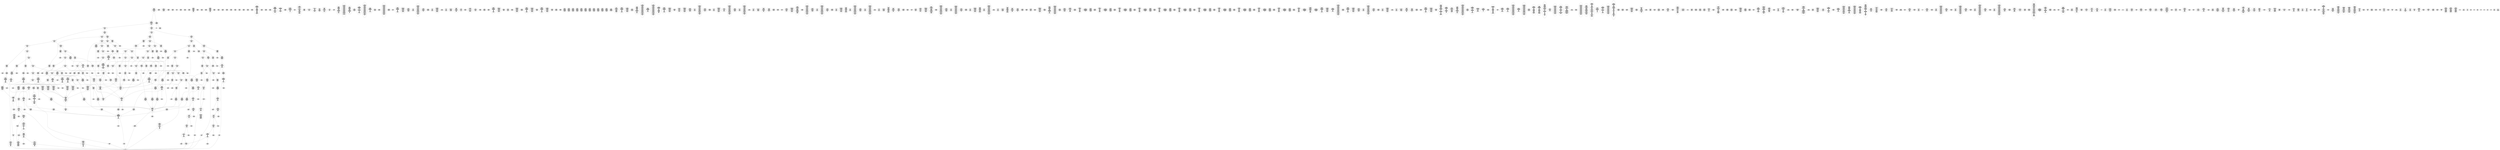 /* Generated by GvGen v.1.0 (https://www.github.com/stricaud/gvgen) */

digraph G {
compound=true;
   node1 [label="[anywhere]"];
   node2 [label="# 0x0
PUSHX Data
PUSHX Data
MSTORE
PUSHX LogicData
CALLDATASIZE
LT
PUSHX Data
JUMPI
"];
   node3 [label="# 0xd
PUSHX Data
CALLDATALOAD
PUSHX BitData
SHR
PUSHX LogicData
GT
PUSHX Data
JUMPI
"];
   node4 [label="# 0x1e
PUSHX LogicData
GT
PUSHX Data
JUMPI
"];
   node5 [label="# 0x29
PUSHX LogicData
GT
PUSHX Data
JUMPI
"];
   node6 [label="# 0x34
PUSHX LogicData
EQ
PUSHX Data
JUMPI
"];
   node7 [label="# 0x3f
PUSHX LogicData
EQ
PUSHX Data
JUMPI
"];
   node8 [label="# 0x4a
PUSHX LogicData
EQ
PUSHX Data
JUMPI
"];
   node9 [label="# 0x55
PUSHX LogicData
EQ
PUSHX Data
JUMPI
"];
   node10 [label="# 0x60
PUSHX LogicData
EQ
PUSHX Data
JUMPI
"];
   node11 [label="# 0x6b
PUSHX LogicData
EQ
PUSHX Data
JUMPI
"];
   node12 [label="# 0x76
PUSHX Data
REVERT
"];
   node13 [label="# 0x7a
JUMPDEST
PUSHX LogicData
EQ
PUSHX Data
JUMPI
"];
   node14 [label="# 0x86
PUSHX LogicData
EQ
PUSHX Data
JUMPI
"];
   node15 [label="# 0x91
PUSHX LogicData
EQ
PUSHX Data
JUMPI
"];
   node16 [label="# 0x9c
PUSHX LogicData
EQ
PUSHX Data
JUMPI
"];
   node17 [label="# 0xa7
PUSHX LogicData
EQ
PUSHX Data
JUMPI
"];
   node18 [label="# 0xb2
PUSHX LogicData
EQ
PUSHX Data
JUMPI
"];
   node19 [label="# 0xbd
PUSHX Data
REVERT
"];
   node20 [label="# 0xc1
JUMPDEST
PUSHX LogicData
GT
PUSHX Data
JUMPI
"];
   node21 [label="# 0xcd
PUSHX LogicData
EQ
PUSHX Data
JUMPI
"];
   node22 [label="# 0xd8
PUSHX LogicData
EQ
PUSHX Data
JUMPI
"];
   node23 [label="# 0xe3
PUSHX LogicData
EQ
PUSHX Data
JUMPI
"];
   node24 [label="# 0xee
PUSHX LogicData
EQ
PUSHX Data
JUMPI
"];
   node25 [label="# 0xf9
PUSHX LogicData
EQ
PUSHX Data
JUMPI
"];
   node26 [label="# 0x104
PUSHX LogicData
EQ
PUSHX Data
JUMPI
"];
   node27 [label="# 0x10f
PUSHX Data
REVERT
"];
   node28 [label="# 0x113
JUMPDEST
PUSHX LogicData
EQ
PUSHX Data
JUMPI
"];
   node29 [label="# 0x11f
PUSHX LogicData
EQ
PUSHX Data
JUMPI
"];
   node30 [label="# 0x12a
PUSHX LogicData
EQ
PUSHX Data
JUMPI
"];
   node31 [label="# 0x135
PUSHX LogicData
EQ
PUSHX Data
JUMPI
"];
   node32 [label="# 0x140
PUSHX LogicData
EQ
PUSHX Data
JUMPI
"];
   node33 [label="# 0x14b
PUSHX LogicData
EQ
PUSHX Data
JUMPI
"];
   node34 [label="# 0x156
PUSHX Data
REVERT
"];
   node35 [label="# 0x15a
JUMPDEST
PUSHX LogicData
GT
PUSHX Data
JUMPI
"];
   node36 [label="# 0x166
PUSHX LogicData
GT
PUSHX Data
JUMPI
"];
   node37 [label="# 0x171
PUSHX LogicData
EQ
PUSHX Data
JUMPI
"];
   node38 [label="# 0x17c
PUSHX LogicData
EQ
PUSHX Data
JUMPI
"];
   node39 [label="# 0x187
PUSHX LogicData
EQ
PUSHX Data
JUMPI
"];
   node40 [label="# 0x192
PUSHX LogicData
EQ
PUSHX Data
JUMPI
"];
   node41 [label="# 0x19d
PUSHX LogicData
EQ
PUSHX Data
JUMPI
"];
   node42 [label="# 0x1a8
PUSHX LogicData
EQ
PUSHX Data
JUMPI
"];
   node43 [label="# 0x1b3
PUSHX Data
REVERT
"];
   node44 [label="# 0x1b7
JUMPDEST
PUSHX LogicData
EQ
PUSHX Data
JUMPI
"];
   node45 [label="# 0x1c3
PUSHX LogicData
EQ
PUSHX Data
JUMPI
"];
   node46 [label="# 0x1ce
PUSHX LogicData
EQ
PUSHX Data
JUMPI
"];
   node47 [label="# 0x1d9
PUSHX LogicData
EQ
PUSHX Data
JUMPI
"];
   node48 [label="# 0x1e4
PUSHX LogicData
EQ
PUSHX Data
JUMPI
"];
   node49 [label="# 0x1ef
PUSHX LogicData
EQ
PUSHX Data
JUMPI
"];
   node50 [label="# 0x1fa
PUSHX Data
REVERT
"];
   node51 [label="# 0x1fe
JUMPDEST
PUSHX LogicData
GT
PUSHX Data
JUMPI
"];
   node52 [label="# 0x20a
PUSHX LogicData
EQ
PUSHX Data
JUMPI
"];
   node53 [label="# 0x215
PUSHX LogicData
EQ
PUSHX Data
JUMPI
"];
   node54 [label="# 0x220
PUSHX LogicData
EQ
PUSHX Data
JUMPI
"];
   node55 [label="# 0x22b
PUSHX LogicData
EQ
PUSHX Data
JUMPI
"];
   node56 [label="# 0x236
PUSHX LogicData
EQ
PUSHX Data
JUMPI
"];
   node57 [label="# 0x241
PUSHX LogicData
EQ
PUSHX Data
JUMPI
"];
   node58 [label="# 0x24c
PUSHX Data
REVERT
"];
   node59 [label="# 0x250
JUMPDEST
PUSHX LogicData
EQ
PUSHX Data
JUMPI
"];
   node60 [label="# 0x25c
PUSHX LogicData
EQ
PUSHX Data
JUMPI
"];
   node61 [label="# 0x267
PUSHX LogicData
EQ
PUSHX Data
JUMPI
"];
   node62 [label="# 0x272
PUSHX LogicData
EQ
PUSHX Data
JUMPI
"];
   node63 [label="# 0x27d
PUSHX LogicData
EQ
PUSHX Data
JUMPI
"];
   node64 [label="# 0x288
PUSHX Data
REVERT
"];
   node65 [label="# 0x28c
JUMPDEST
CALLDATASIZE
PUSHX Data
JUMPI
"];
   node66 [label="# 0x292
STOP
"];
   node67 [label="# 0x293
JUMPDEST
PUSHX Data
REVERT
"];
   node68 [label="# 0x298
JUMPDEST
CALLVALUE
ISZERO
PUSHX Data
JUMPI
"];
   node69 [label="# 0x2a0
PUSHX Data
REVERT
"];
   node70 [label="# 0x2a4
JUMPDEST
PUSHX Data
PUSHX Data
CALLDATASIZE
PUSHX Data
PUSHX Data
JUMP
"];
   node71 [label="# 0x2b3
JUMPDEST
PUSHX Data
JUMP
"];
   node72 [label="# 0x2b8
JUMPDEST
PUSHX MemData
MLOAD
ISZERO
ISZERO
MSTORE
PUSHX ArithData
ADD
"];
   node73 [label="# 0x2c4
JUMPDEST
PUSHX MemData
MLOAD
SUB
RETURN
"];
   node74 [label="# 0x2cd
JUMPDEST
CALLVALUE
ISZERO
PUSHX Data
JUMPI
"];
   node75 [label="# 0x2d5
PUSHX Data
REVERT
"];
   node76 [label="# 0x2d9
JUMPDEST
PUSHX Data
PUSHX Data
JUMP
"];
   node77 [label="# 0x2e2
JUMPDEST
PUSHX MemData
MLOAD
PUSHX Data
PUSHX Data
JUMP
"];
   node78 [label="# 0x2ef
JUMPDEST
CALLVALUE
ISZERO
PUSHX Data
JUMPI
"];
   node79 [label="# 0x2f7
PUSHX Data
REVERT
"];
   node80 [label="# 0x2fb
JUMPDEST
PUSHX Data
PUSHX Data
CALLDATASIZE
PUSHX Data
PUSHX Data
JUMP
"];
   node81 [label="# 0x30a
JUMPDEST
PUSHX Data
JUMP
"];
   node82 [label="# 0x30f
JUMPDEST
PUSHX MemData
MLOAD
PUSHX ArithData
PUSHX BitData
PUSHX BitData
SHL
SUB
AND
MSTORE
PUSHX ArithData
ADD
PUSHX Data
JUMP
"];
   node83 [label="# 0x327
JUMPDEST
CALLVALUE
ISZERO
PUSHX Data
JUMPI
"];
   node84 [label="# 0x32f
PUSHX Data
REVERT
"];
   node85 [label="# 0x333
JUMPDEST
PUSHX Data
PUSHX Data
CALLDATASIZE
PUSHX Data
PUSHX Data
JUMP
"];
   node86 [label="# 0x342
JUMPDEST
PUSHX Data
JUMP
"];
   node87 [label="# 0x347
JUMPDEST
STOP
"];
   node88 [label="# 0x349
JUMPDEST
CALLVALUE
ISZERO
PUSHX Data
JUMPI
"];
   node89 [label="# 0x351
PUSHX Data
REVERT
"];
   node90 [label="# 0x355
JUMPDEST
PUSHX Data
PUSHX Data
CALLDATASIZE
PUSHX Data
PUSHX Data
JUMP
"];
   node91 [label="# 0x364
JUMPDEST
PUSHX Data
JUMP
"];
   node92 [label="# 0x369
JUMPDEST
CALLVALUE
ISZERO
PUSHX Data
JUMPI
"];
   node93 [label="# 0x371
PUSHX Data
REVERT
"];
   node94 [label="# 0x375
JUMPDEST
PUSHX Data
PUSHX Data
JUMP
"];
   node95 [label="# 0x37e
JUMPDEST
PUSHX MemData
MLOAD
MSTORE
PUSHX ArithData
ADD
PUSHX Data
JUMP
"];
   node96 [label="# 0x38c
JUMPDEST
CALLVALUE
ISZERO
PUSHX Data
JUMPI
"];
   node97 [label="# 0x394
PUSHX Data
REVERT
"];
   node98 [label="# 0x398
JUMPDEST
PUSHX Data
PUSHX Data
CALLDATASIZE
PUSHX Data
PUSHX Data
JUMP
"];
   node99 [label="# 0x3a7
JUMPDEST
PUSHX Data
JUMP
"];
   node100 [label="# 0x3ac
JUMPDEST
CALLVALUE
ISZERO
PUSHX Data
JUMPI
"];
   node101 [label="# 0x3b4
PUSHX Data
REVERT
"];
   node102 [label="# 0x3b8
JUMPDEST
PUSHX Data
PUSHX StorData
SLOAD
JUMP
"];
   node103 [label="# 0x3c2
JUMPDEST
CALLVALUE
ISZERO
PUSHX Data
JUMPI
"];
   node104 [label="# 0x3ca
PUSHX Data
REVERT
"];
   node105 [label="# 0x3ce
JUMPDEST
PUSHX Data
PUSHX StorData
SLOAD
JUMP
"];
   node106 [label="# 0x3d8
JUMPDEST
CALLVALUE
ISZERO
PUSHX Data
JUMPI
"];
   node107 [label="# 0x3e0
PUSHX Data
REVERT
"];
   node108 [label="# 0x3e4
JUMPDEST
PUSHX Data
PUSHX Data
CALLDATASIZE
PUSHX Data
PUSHX Data
JUMP
"];
   node109 [label="# 0x3f3
JUMPDEST
PUSHX Data
JUMP
"];
   node110 [label="# 0x3f8
JUMPDEST
CALLVALUE
ISZERO
PUSHX Data
JUMPI
"];
   node111 [label="# 0x400
PUSHX Data
REVERT
"];
   node112 [label="# 0x404
JUMPDEST
PUSHX Data
PUSHX Data
CALLDATASIZE
PUSHX Data
PUSHX Data
JUMP
"];
   node113 [label="# 0x413
JUMPDEST
PUSHX Data
PUSHX Data
MSTORE
PUSHX Data
MSTORE
PUSHX Data
SHA3
SLOAD
JUMP
"];
   node114 [label="# 0x425
JUMPDEST
CALLVALUE
ISZERO
PUSHX Data
JUMPI
"];
   node115 [label="# 0x42d
PUSHX Data
REVERT
"];
   node116 [label="# 0x431
JUMPDEST
PUSHX Data
PUSHX StorData
SLOAD
JUMP
"];
   node117 [label="# 0x43b
JUMPDEST
CALLVALUE
ISZERO
PUSHX Data
JUMPI
"];
   node118 [label="# 0x443
PUSHX Data
REVERT
"];
   node119 [label="# 0x447
JUMPDEST
PUSHX Data
PUSHX Data
CALLDATASIZE
PUSHX Data
PUSHX Data
JUMP
"];
   node120 [label="# 0x456
JUMPDEST
PUSHX Data
JUMP
"];
   node121 [label="# 0x45b
JUMPDEST
CALLVALUE
ISZERO
PUSHX Data
JUMPI
"];
   node122 [label="# 0x463
PUSHX Data
REVERT
"];
   node123 [label="# 0x467
JUMPDEST
PUSHX Data
PUSHX Data
CALLDATASIZE
PUSHX Data
PUSHX Data
JUMP
"];
   node124 [label="# 0x476
JUMPDEST
PUSHX Data
JUMP
"];
   node125 [label="# 0x47b
JUMPDEST
CALLVALUE
ISZERO
PUSHX Data
JUMPI
"];
   node126 [label="# 0x483
PUSHX Data
REVERT
"];
   node127 [label="# 0x487
JUMPDEST
PUSHX Data
PUSHX Data
JUMP
"];
   node128 [label="# 0x490
JUMPDEST
CALLVALUE
ISZERO
PUSHX Data
JUMPI
"];
   node129 [label="# 0x498
PUSHX Data
REVERT
"];
   node130 [label="# 0x49c
JUMPDEST
PUSHX StorData
SLOAD
PUSHX Data
PUSHX Data
DIV
PUSHX BitData
AND
JUMP
"];
   node131 [label="# 0x4af
JUMPDEST
CALLVALUE
ISZERO
PUSHX Data
JUMPI
"];
   node132 [label="# 0x4b7
PUSHX Data
REVERT
"];
   node133 [label="# 0x4bb
JUMPDEST
PUSHX Data
PUSHX StorData
SLOAD
JUMP
"];
   node134 [label="# 0x4c5
JUMPDEST
CALLVALUE
ISZERO
PUSHX Data
JUMPI
"];
   node135 [label="# 0x4cd
PUSHX Data
REVERT
"];
   node136 [label="# 0x4d1
JUMPDEST
PUSHX Data
PUSHX Data
CALLDATASIZE
PUSHX Data
PUSHX Data
JUMP
"];
   node137 [label="# 0x4e0
JUMPDEST
PUSHX Data
JUMP
"];
   node138 [label="# 0x4e5
JUMPDEST
CALLVALUE
ISZERO
PUSHX Data
JUMPI
"];
   node139 [label="# 0x4ed
PUSHX Data
REVERT
"];
   node140 [label="# 0x4f1
JUMPDEST
PUSHX Data
PUSHX StorData
SLOAD
JUMP
"];
   node141 [label="# 0x4fb
JUMPDEST
CALLVALUE
ISZERO
PUSHX Data
JUMPI
"];
   node142 [label="# 0x503
PUSHX Data
REVERT
"];
   node143 [label="# 0x507
JUMPDEST
PUSHX Data
PUSHX Data
JUMP
"];
   node144 [label="# 0x510
JUMPDEST
CALLVALUE
ISZERO
PUSHX Data
JUMPI
"];
   node145 [label="# 0x518
PUSHX Data
REVERT
"];
   node146 [label="# 0x51c
JUMPDEST
PUSHX Data
PUSHX Data
CALLDATASIZE
PUSHX Data
PUSHX Data
JUMP
"];
   node147 [label="# 0x52b
JUMPDEST
PUSHX Data
PUSHX Data
MSTORE
PUSHX Data
MSTORE
PUSHX Data
SHA3
SLOAD
JUMP
"];
   node148 [label="# 0x53d
JUMPDEST
CALLVALUE
ISZERO
PUSHX Data
JUMPI
"];
   node149 [label="# 0x545
PUSHX Data
REVERT
"];
   node150 [label="# 0x549
JUMPDEST
PUSHX Data
PUSHX Data
CALLDATASIZE
PUSHX Data
PUSHX Data
JUMP
"];
   node151 [label="# 0x558
JUMPDEST
PUSHX Data
JUMP
"];
   node152 [label="# 0x55d
JUMPDEST
CALLVALUE
ISZERO
PUSHX Data
JUMPI
"];
   node153 [label="# 0x565
PUSHX Data
REVERT
"];
   node154 [label="# 0x569
JUMPDEST
PUSHX Data
PUSHX Data
CALLDATASIZE
PUSHX Data
PUSHX Data
JUMP
"];
   node155 [label="# 0x578
JUMPDEST
PUSHX Data
JUMP
"];
   node156 [label="# 0x57d
JUMPDEST
CALLVALUE
ISZERO
PUSHX Data
JUMPI
"];
   node157 [label="# 0x585
PUSHX Data
REVERT
"];
   node158 [label="# 0x589
JUMPDEST
PUSHX Data
PUSHX Data
CALLDATASIZE
PUSHX Data
PUSHX Data
JUMP
"];
   node159 [label="# 0x598
JUMPDEST
PUSHX Data
JUMP
"];
   node160 [label="# 0x59d
JUMPDEST
CALLVALUE
ISZERO
PUSHX Data
JUMPI
"];
   node161 [label="# 0x5a5
PUSHX Data
REVERT
"];
   node162 [label="# 0x5a9
JUMPDEST
PUSHX Data
PUSHX Data
JUMP
"];
   node163 [label="# 0x5b2
JUMPDEST
CALLVALUE
ISZERO
PUSHX Data
JUMPI
"];
   node164 [label="# 0x5ba
PUSHX Data
REVERT
"];
   node165 [label="# 0x5be
JUMPDEST
PUSHX StorData
SLOAD
PUSHX ArithData
PUSHX BitData
PUSHX BitData
SHL
SUB
AND
PUSHX Data
JUMP
"];
   node166 [label="# 0x5d0
JUMPDEST
CALLVALUE
ISZERO
PUSHX Data
JUMPI
"];
   node167 [label="# 0x5d8
PUSHX Data
REVERT
"];
   node168 [label="# 0x5dc
JUMPDEST
PUSHX Data
PUSHX Data
CALLDATASIZE
PUSHX Data
PUSHX Data
JUMP
"];
   node169 [label="# 0x5eb
JUMPDEST
PUSHX Data
JUMP
"];
   node170 [label="# 0x5f0
JUMPDEST
CALLVALUE
ISZERO
PUSHX Data
JUMPI
"];
   node171 [label="# 0x5f8
PUSHX Data
REVERT
"];
   node172 [label="# 0x5fc
JUMPDEST
PUSHX Data
PUSHX Data
JUMP
"];
   node173 [label="# 0x605
JUMPDEST
CALLVALUE
ISZERO
PUSHX Data
JUMPI
"];
   node174 [label="# 0x60d
PUSHX Data
REVERT
"];
   node175 [label="# 0x611
JUMPDEST
PUSHX StorData
SLOAD
PUSHX Data
PUSHX BitData
AND
JUMP
"];
   node176 [label="# 0x61f
JUMPDEST
CALLVALUE
ISZERO
PUSHX Data
JUMPI
"];
   node177 [label="# 0x627
PUSHX Data
REVERT
"];
   node178 [label="# 0x62b
JUMPDEST
PUSHX Data
PUSHX Data
JUMP
"];
   node179 [label="# 0x634
JUMPDEST
CALLVALUE
ISZERO
PUSHX Data
JUMPI
"];
   node180 [label="# 0x63c
PUSHX Data
REVERT
"];
   node181 [label="# 0x640
JUMPDEST
PUSHX Data
PUSHX StorData
SLOAD
JUMP
"];
   node182 [label="# 0x64a
JUMPDEST
CALLVALUE
ISZERO
PUSHX Data
JUMPI
"];
   node183 [label="# 0x652
PUSHX Data
REVERT
"];
   node184 [label="# 0x656
JUMPDEST
PUSHX Data
PUSHX StorData
SLOAD
JUMP
"];
   node185 [label="# 0x660
JUMPDEST
PUSHX Data
PUSHX Data
CALLDATASIZE
PUSHX Data
PUSHX Data
JUMP
"];
   node186 [label="# 0x66e
JUMPDEST
PUSHX Data
JUMP
"];
   node187 [label="# 0x673
JUMPDEST
CALLVALUE
ISZERO
PUSHX Data
JUMPI
"];
   node188 [label="# 0x67b
PUSHX Data
REVERT
"];
   node189 [label="# 0x67f
JUMPDEST
PUSHX Data
PUSHX StorData
SLOAD
JUMP
"];
   node190 [label="# 0x689
JUMPDEST
PUSHX Data
PUSHX Data
CALLDATASIZE
PUSHX Data
PUSHX Data
JUMP
"];
   node191 [label="# 0x697
JUMPDEST
PUSHX Data
JUMP
"];
   node192 [label="# 0x69c
JUMPDEST
CALLVALUE
ISZERO
PUSHX Data
JUMPI
"];
   node193 [label="# 0x6a4
PUSHX Data
REVERT
"];
   node194 [label="# 0x6a8
JUMPDEST
PUSHX Data
PUSHX Data
CALLDATASIZE
PUSHX Data
PUSHX Data
JUMP
"];
   node195 [label="# 0x6b7
JUMPDEST
PUSHX Data
JUMP
"];
   node196 [label="# 0x6bc
JUMPDEST
CALLVALUE
ISZERO
PUSHX Data
JUMPI
"];
   node197 [label="# 0x6c4
PUSHX Data
REVERT
"];
   node198 [label="# 0x6c8
JUMPDEST
PUSHX Data
PUSHX StorData
SLOAD
JUMP
"];
   node199 [label="# 0x6d2
JUMPDEST
CALLVALUE
ISZERO
PUSHX Data
JUMPI
"];
   node200 [label="# 0x6da
PUSHX Data
REVERT
"];
   node201 [label="# 0x6de
JUMPDEST
PUSHX Data
PUSHX Data
CALLDATASIZE
PUSHX Data
PUSHX Data
JUMP
"];
   node202 [label="# 0x6ed
JUMPDEST
PUSHX Data
JUMP
"];
   node203 [label="# 0x6f2
JUMPDEST
CALLVALUE
ISZERO
PUSHX Data
JUMPI
"];
   node204 [label="# 0x6fa
PUSHX Data
REVERT
"];
   node205 [label="# 0x6fe
JUMPDEST
PUSHX StorData
SLOAD
PUSHX Data
PUSHX Data
DIV
PUSHX BitData
AND
JUMP
"];
   node206 [label="# 0x712
JUMPDEST
CALLVALUE
ISZERO
PUSHX Data
JUMPI
"];
   node207 [label="# 0x71a
PUSHX Data
REVERT
"];
   node208 [label="# 0x71e
JUMPDEST
PUSHX Data
PUSHX Data
CALLDATASIZE
PUSHX Data
PUSHX Data
JUMP
"];
   node209 [label="# 0x72d
JUMPDEST
PUSHX Data
JUMP
"];
   node210 [label="# 0x732
JUMPDEST
CALLVALUE
ISZERO
PUSHX Data
JUMPI
"];
   node211 [label="# 0x73a
PUSHX Data
REVERT
"];
   node212 [label="# 0x73e
JUMPDEST
PUSHX Data
PUSHX Data
CALLDATASIZE
PUSHX Data
PUSHX Data
JUMP
"];
   node213 [label="# 0x74d
JUMPDEST
PUSHX Data
JUMP
"];
   node214 [label="# 0x752
JUMPDEST
CALLVALUE
ISZERO
PUSHX Data
JUMPI
"];
   node215 [label="# 0x75a
PUSHX Data
REVERT
"];
   node216 [label="# 0x75e
JUMPDEST
PUSHX Data
PUSHX Data
JUMP
"];
   node217 [label="# 0x767
JUMPDEST
CALLVALUE
ISZERO
PUSHX Data
JUMPI
"];
   node218 [label="# 0x76f
PUSHX Data
REVERT
"];
   node219 [label="# 0x773
JUMPDEST
PUSHX Data
PUSHX Data
JUMP
"];
   node220 [label="# 0x77c
JUMPDEST
CALLVALUE
ISZERO
PUSHX Data
JUMPI
"];
   node221 [label="# 0x784
PUSHX Data
REVERT
"];
   node222 [label="# 0x788
JUMPDEST
PUSHX Data
PUSHX Data
CALLDATASIZE
PUSHX Data
PUSHX Data
JUMP
"];
   node223 [label="# 0x797
JUMPDEST
PUSHX ArithData
PUSHX BitData
PUSHX BitData
SHL
SUB
AND
PUSHX Data
MSTORE
PUSHX Data
PUSHX Data
MSTORE
PUSHX Data
SHA3
AND
MSTORE
MSTORE
SHA3
SLOAD
PUSHX BitData
AND
JUMP
"];
   node224 [label="# 0x7c5
JUMPDEST
CALLVALUE
ISZERO
PUSHX Data
JUMPI
"];
   node225 [label="# 0x7cd
PUSHX Data
REVERT
"];
   node226 [label="# 0x7d1
JUMPDEST
PUSHX Data
PUSHX Data
CALLDATASIZE
PUSHX Data
PUSHX Data
JUMP
"];
   node227 [label="# 0x7e0
JUMPDEST
PUSHX Data
JUMP
"];
   node228 [label="# 0x7e5
JUMPDEST
CALLVALUE
ISZERO
PUSHX Data
JUMPI
"];
   node229 [label="# 0x7ed
PUSHX Data
REVERT
"];
   node230 [label="# 0x7f1
JUMPDEST
PUSHX Data
PUSHX Data
CALLDATASIZE
PUSHX Data
PUSHX Data
JUMP
"];
   node231 [label="# 0x800
JUMPDEST
PUSHX Data
JUMP
"];
   node232 [label="# 0x805
JUMPDEST
CALLVALUE
ISZERO
PUSHX Data
JUMPI
"];
   node233 [label="# 0x80d
PUSHX Data
REVERT
"];
   node234 [label="# 0x811
JUMPDEST
PUSHX Data
PUSHX Data
CALLDATASIZE
PUSHX Data
PUSHX Data
JUMP
"];
   node235 [label="# 0x820
JUMPDEST
PUSHX Data
JUMP
"];
   node236 [label="# 0x825
JUMPDEST
PUSHX Data
PUSHX ArithData
PUSHX BitData
PUSHX BitData
SHL
SUB
NOT
AND
PUSHX BitData
PUSHX BitData
SHL
EQ
PUSHX Data
JUMPI
"];
   node237 [label="# 0x841
PUSHX ArithData
PUSHX BitData
PUSHX BitData
SHL
SUB
NOT
AND
PUSHX BitData
PUSHX BitData
SHL
EQ
"];
   node238 [label="# 0x856
JUMPDEST
PUSHX Data
JUMPI
"];
   node239 [label="# 0x85c
PUSHX BitData
PUSHX BitData
SHL
PUSHX ArithData
PUSHX BitData
PUSHX BitData
SHL
SUB
NOT
AND
EQ
"];
   node240 [label="# 0x871
JUMPDEST
JUMP
"];
   node241 [label="# 0x877
JUMPDEST
PUSHX Data
PUSHX StorData
SLOAD
PUSHX Data
PUSHX Data
JUMP
"];
   node242 [label="# 0x886
JUMPDEST
PUSHX ArithData
ADD
PUSHX ArithData
DIV
MUL
PUSHX ArithData
ADD
PUSHX MemData
MLOAD
ADD
PUSHX Data
MSTORE
MSTORE
PUSHX ArithData
ADD
SLOAD
PUSHX Data
PUSHX Data
JUMP
"];
   node243 [label="# 0x8b2
JUMPDEST
ISZERO
PUSHX Data
JUMPI
"];
   node244 [label="# 0x8b9
PUSHX LogicData
LT
PUSHX Data
JUMPI
"];
   node245 [label="# 0x8c1
PUSHX ArithData
SLOAD
DIV
MUL
MSTORE
PUSHX ArithData
ADD
PUSHX Data
JUMP
"];
   node246 [label="# 0x8d4
JUMPDEST
ADD
PUSHX Data
MSTORE
PUSHX Data
PUSHX Data
SHA3
"];
   node247 [label="# 0x8e2
JUMPDEST
SLOAD
MSTORE
PUSHX ArithData
ADD
PUSHX ArithData
ADD
GT
PUSHX Data
JUMPI
"];
   node248 [label="# 0x8f6
SUB
PUSHX BitData
AND
ADD
"];
   node249 [label="# 0x8ff
JUMPDEST
JUMP
"];
   node250 [label="# 0x909
JUMPDEST
PUSHX Data
MSTORE
PUSHX Data
PUSHX Data
MSTORE
PUSHX Data
SHA3
SLOAD
PUSHX ArithData
PUSHX BitData
PUSHX BitData
SHL
SUB
AND
PUSHX Data
JUMPI
"];
   node251 [label="# 0x926
PUSHX MemData
MLOAD
PUSHX BitData
PUSHX BitData
SHL
MSTORE
PUSHX Data
PUSHX ArithData
ADD
MSTORE
PUSHX Data
PUSHX ArithData
ADD
MSTORE
PUSHX Data
PUSHX ArithData
ADD
MSTORE
PUSHX BitData
PUSHX BitData
SHL
PUSHX ArithData
ADD
MSTORE
PUSHX ArithData
ADD
"];
   node252 [label="# 0x97e
JUMPDEST
PUSHX MemData
MLOAD
SUB
REVERT
"];
   node253 [label="# 0x987
JUMPDEST
PUSHX Data
MSTORE
PUSHX Data
PUSHX Data
MSTORE
PUSHX Data
SHA3
SLOAD
PUSHX ArithData
PUSHX BitData
PUSHX BitData
SHL
SUB
AND
JUMP
"];
   node254 [label="# 0x9a3
JUMPDEST
PUSHX Data
PUSHX Data
PUSHX Data
JUMP
"];
   node255 [label="# 0x9ae
JUMPDEST
PUSHX ArithData
PUSHX BitData
PUSHX BitData
SHL
SUB
AND
PUSHX ArithData
PUSHX BitData
PUSHX BitData
SHL
SUB
AND
EQ
ISZERO
PUSHX Data
JUMPI
"];
   node256 [label="# 0x9cb
PUSHX MemData
MLOAD
PUSHX BitData
PUSHX BitData
SHL
MSTORE
PUSHX Data
PUSHX ArithData
ADD
MSTORE
PUSHX Data
PUSHX ArithData
ADD
MSTORE
PUSHX Data
PUSHX ArithData
ADD
MSTORE
PUSHX BitData
PUSHX BitData
SHL
PUSHX ArithData
ADD
MSTORE
PUSHX ArithData
ADD
PUSHX Data
JUMP
"];
   node257 [label="# 0xa1c
JUMPDEST
CALLER
PUSHX ArithData
PUSHX BitData
PUSHX BitData
SHL
SUB
AND
EQ
PUSHX Data
JUMPI
"];
   node258 [label="# 0xa2e
PUSHX Data
CALLER
PUSHX Data
JUMP
"];
   node259 [label="# 0xa38
JUMPDEST
PUSHX Data
JUMPI
"];
   node260 [label="# 0xa3d
PUSHX MemData
MLOAD
PUSHX BitData
PUSHX BitData
SHL
MSTORE
PUSHX Data
PUSHX ArithData
ADD
MSTORE
PUSHX Data
PUSHX ArithData
ADD
MSTORE
PUSHX Data
PUSHX ArithData
ADD
MSTORE
PUSHX Data
PUSHX ArithData
ADD
MSTORE
PUSHX ArithData
ADD
PUSHX Data
JUMP
"];
   node261 [label="# 0xaaa
JUMPDEST
PUSHX Data
PUSHX Data
JUMP
"];
   node262 [label="# 0xab4
JUMPDEST
JUMP
"];
   node263 [label="# 0xab9
JUMPDEST
PUSHX StorData
SLOAD
PUSHX ArithData
PUSHX BitData
PUSHX BitData
SHL
SUB
AND
CALLER
EQ
PUSHX Data
JUMPI
"];
   node264 [label="# 0xacc
PUSHX MemData
MLOAD
PUSHX BitData
PUSHX BitData
SHL
MSTORE
PUSHX ArithData
ADD
PUSHX Data
PUSHX Data
JUMP
"];
   node265 [label="# 0xae3
JUMPDEST
PUSHX StorData
SLOAD
PUSHX StorData
SLOAD
PUSHX Data
PUSHX Data
JUMP
"];
   node266 [label="# 0xaf4
JUMPDEST
GT
ISZERO
PUSHX Data
JUMPI
"];
   node267 [label="# 0xafb
PUSHX MemData
MLOAD
PUSHX BitData
PUSHX BitData
SHL
MSTORE
PUSHX Data
PUSHX ArithData
ADD
MSTORE
PUSHX Data
PUSHX ArithData
ADD
MSTORE
PUSHX BitData
PUSHX BitData
SHL
PUSHX ArithData
ADD
MSTORE
PUSHX ArithData
ADD
PUSHX Data
JUMP
"];
   node268 [label="# 0xb38
JUMPDEST
PUSHX StorData
SLOAD
PUSHX Data
PUSHX StorData
SLOAD
JUMP
"];
   node269 [label="# 0xb45
JUMPDEST
PUSHX Data
PUSHX Data
JUMP
"];
   node270 [label="# 0xb4f
JUMPDEST
GT
ISZERO
PUSHX Data
JUMPI
"];
   node271 [label="# 0xb56
PUSHX MemData
MLOAD
PUSHX BitData
PUSHX BitData
SHL
MSTORE
PUSHX ArithData
ADD
PUSHX Data
PUSHX Data
JUMP
"];
   node272 [label="# 0xb6d
JUMPDEST
PUSHX Data
"];
   node273 [label="# 0xb70
JUMPDEST
LT
ISZERO
PUSHX Data
JUMPI
"];
   node274 [label="# 0xb79
PUSHX StorData
SLOAD
PUSHX Data
PUSHX Data
PUSHX Data
JUMP
"];
   node275 [label="# 0xb88
JUMPDEST
SSTORE
PUSHX Data
PUSHX StorData
SLOAD
PUSHX ArithData
ADD
SSTORE
JUMP
"];
   node276 [label="# 0xb9b
JUMPDEST
PUSHX Data
LT
PUSHX Data
JUMPI
"];
   node277 [label="# 0xba9
PUSHX Data
PUSHX Data
JUMP
"];
   node278 [label="# 0xbb0
JUMPDEST
PUSHX ArithData
MUL
ADD
PUSHX ArithData
ADD
PUSHX Data
PUSHX Data
JUMP
"];
   node279 [label="# 0xbc5
JUMPDEST
PUSHX StorData
SLOAD
PUSHX Data
JUMP
"];
   node280 [label="# 0xbcd
JUMPDEST
PUSHX Data
JUMP
"];
   node281 [label="# 0xbd2
JUMPDEST
PUSHX Data
PUSHX Data
JUMP
"];
   node282 [label="# 0xbdc
JUMPDEST
PUSHX Data
JUMP
"];
   node283 [label="# 0xbe4
JUMPDEST
PUSHX Data
PUSHX Data
PUSHX StorData
SLOAD
JUMP
"];
   node284 [label="# 0xbef
JUMPDEST
JUMP
"];
   node285 [label="# 0xbf4
JUMPDEST
PUSHX StorData
SLOAD
PUSHX ArithData
PUSHX BitData
PUSHX BitData
SHL
SUB
AND
CALLER
EQ
PUSHX Data
JUMPI
"];
   node286 [label="# 0xc07
PUSHX MemData
MLOAD
PUSHX BitData
PUSHX BitData
SHL
MSTORE
PUSHX ArithData
ADD
PUSHX Data
PUSHX Data
JUMP
"];
   node287 [label="# 0xc1e
JUMPDEST
PUSHX Data
SSTORE
JUMP
"];
   node288 [label="# 0xc23
JUMPDEST
PUSHX Data
CALLER
PUSHX Data
JUMP
"];
   node289 [label="# 0xc2d
JUMPDEST
PUSHX Data
JUMPI
"];
   node290 [label="# 0xc32
PUSHX MemData
MLOAD
PUSHX BitData
PUSHX BitData
SHL
MSTORE
PUSHX ArithData
ADD
PUSHX Data
PUSHX Data
JUMP
"];
   node291 [label="# 0xc49
JUMPDEST
PUSHX Data
PUSHX Data
JUMP
"];
   node292 [label="# 0xc54
JUMPDEST
PUSHX StorData
SLOAD
PUSHX ArithData
PUSHX BitData
PUSHX BitData
SHL
SUB
AND
CALLER
EQ
PUSHX Data
JUMPI
"];
   node293 [label="# 0xc67
PUSHX MemData
MLOAD
PUSHX BitData
PUSHX BitData
SHL
MSTORE
PUSHX ArithData
ADD
PUSHX Data
PUSHX Data
JUMP
"];
   node294 [label="# 0xc7e
JUMPDEST
PUSHX Data
SSTORE
JUMP
"];
   node295 [label="# 0xc83
JUMPDEST
PUSHX StorData
SLOAD
PUSHX ArithData
PUSHX BitData
PUSHX BitData
SHL
SUB
AND
CALLER
EQ
PUSHX Data
JUMPI
"];
   node296 [label="# 0xc96
PUSHX MemData
MLOAD
PUSHX BitData
PUSHX BitData
SHL
MSTORE
PUSHX ArithData
ADD
PUSHX Data
PUSHX Data
JUMP
"];
   node297 [label="# 0xcad
JUMPDEST
PUSHX Data
SSTORE
JUMP
"];
   node298 [label="# 0xcb2
JUMPDEST
PUSHX StorData
SLOAD
PUSHX ArithData
PUSHX BitData
PUSHX BitData
SHL
SUB
AND
CALLER
EQ
PUSHX Data
JUMPI
"];
   node299 [label="# 0xcc5
PUSHX MemData
MLOAD
PUSHX BitData
PUSHX BitData
SHL
MSTORE
PUSHX ArithData
ADD
PUSHX Data
PUSHX Data
JUMP
"];
   node300 [label="# 0xcdc
JUMPDEST
SELFBALANCE
PUSHX Data
PUSHX Data
PUSHX Data
PUSHX Data
PUSHX Data
PUSHX Data
JUMP
"];
   node301 [label="# 0xd03
JUMPDEST
PUSHX Data
PUSHX Data
JUMP
"];
   node302 [label="# 0xd0d
JUMPDEST
PUSHX Data
JUMP
"];
   node303 [label="# 0xd12
JUMPDEST
PUSHX Data
PUSHX Data
PUSHX Data
PUSHX Data
PUSHX Data
PUSHX Data
JUMP
"];
   node304 [label="# 0xd38
JUMPDEST
PUSHX Data
PUSHX Data
PUSHX Data
PUSHX Data
PUSHX Data
PUSHX Data
JUMP
"];
   node305 [label="# 0xd5e
JUMPDEST
PUSHX Data
PUSHX Data
PUSHX Data
PUSHX Data
PUSHX Data
PUSHX Data
JUMP
"];
   node306 [label="# 0xd84
JUMPDEST
PUSHX Data
PUSHX Data
PUSHX Data
PUSHX Data
PUSHX Data
PUSHX Data
JUMP
"];
   node307 [label="# 0xdaa
JUMPDEST
PUSHX Data
PUSHX Data
PUSHX Data
PUSHX Data
PUSHX Data
PUSHX Data
JUMP
"];
   node308 [label="# 0xdd0
JUMPDEST
PUSHX Data
PUSHX Data
PUSHX Data
PUSHX Data
PUSHX Data
PUSHX Data
JUMP
"];
   node309 [label="# 0xdf6
JUMPDEST
PUSHX Data
PUSHX Data
PUSHX Data
PUSHX Data
PUSHX Data
PUSHX Data
JUMP
"];
   node310 [label="# 0xe1c
JUMPDEST
PUSHX Data
PUSHX Data
PUSHX Data
PUSHX Data
PUSHX Data
PUSHX Data
JUMP
"];
   node311 [label="# 0xe42
JUMPDEST
PUSHX Data
PUSHX Data
PUSHX Data
PUSHX Data
PUSHX Data
PUSHX Data
JUMP
"];
   node312 [label="# 0xe68
JUMPDEST
PUSHX Data
PUSHX Data
PUSHX Data
PUSHX Data
PUSHX Data
PUSHX Data
JUMP
"];
   node313 [label="# 0xe8e
JUMPDEST
PUSHX Data
PUSHX Data
PUSHX Data
PUSHX Data
PUSHX Data
PUSHX Data
JUMP
"];
   node314 [label="# 0xeb4
JUMPDEST
PUSHX Data
PUSHX Data
SELFBALANCE
PUSHX Data
JUMP
"];
   node315 [label="# 0xed2
JUMPDEST
JUMP
"];
   node316 [label="# 0xed5
JUMPDEST
PUSHX Data
PUSHX MemData
MLOAD
PUSHX ArithData
ADD
PUSHX Data
MSTORE
PUSHX Data
MSTORE
PUSHX Data
JUMP
"];
   node317 [label="# 0xef0
JUMPDEST
PUSHX StorData
SLOAD
PUSHX ArithData
PUSHX BitData
PUSHX BitData
SHL
SUB
AND
CALLER
EQ
PUSHX Data
JUMPI
"];
   node318 [label="# 0xf03
PUSHX MemData
MLOAD
PUSHX BitData
PUSHX BitData
SHL
MSTORE
PUSHX ArithData
ADD
PUSHX Data
PUSHX Data
JUMP
"];
   node319 [label="# 0xf1a
JUMPDEST
PUSHX StorData
SLOAD
PUSHX BitData
NOT
AND
PUSHX ArithData
DIV
PUSHX BitData
AND
ISZERO
MUL
OR
SSTORE
JUMP
"];
   node320 [label="# 0xf37
JUMPDEST
PUSHX StorData
SLOAD
PUSHX ArithData
PUSHX BitData
PUSHX BitData
SHL
SUB
AND
CALLER
EQ
PUSHX Data
JUMPI
"];
   node321 [label="# 0xf4a
PUSHX MemData
MLOAD
PUSHX BitData
PUSHX BitData
SHL
MSTORE
PUSHX ArithData
ADD
PUSHX Data
PUSHX Data
JUMP
"];
   node322 [label="# 0xf61
JUMPDEST
PUSHX Data
PUSHX Data
PUSHX Data
JUMP
"];
   node323 [label="# 0xf6d
JUMPDEST
PUSHX Data
MSTORE
PUSHX Data
PUSHX Data
MSTORE
PUSHX Data
SHA3
SLOAD
PUSHX ArithData
PUSHX BitData
PUSHX BitData
SHL
SUB
AND
PUSHX Data
JUMPI
"];
   node324 [label="# 0xf8b
PUSHX MemData
MLOAD
PUSHX BitData
PUSHX BitData
SHL
MSTORE
PUSHX Data
PUSHX ArithData
ADD
MSTORE
PUSHX Data
PUSHX ArithData
ADD
MSTORE
PUSHX Data
PUSHX ArithData
ADD
MSTORE
PUSHX BitData
PUSHX BitData
SHL
PUSHX ArithData
ADD
MSTORE
PUSHX ArithData
ADD
PUSHX Data
JUMP
"];
   node325 [label="# 0xfe4
JUMPDEST
PUSHX Data
PUSHX ArithData
PUSHX BitData
PUSHX BitData
SHL
SUB
AND
PUSHX Data
JUMPI
"];
   node326 [label="# 0xff5
PUSHX MemData
MLOAD
PUSHX BitData
PUSHX BitData
SHL
MSTORE
PUSHX Data
PUSHX ArithData
ADD
MSTORE
PUSHX Data
PUSHX ArithData
ADD
MSTORE
PUSHX Data
PUSHX ArithData
ADD
MSTORE
PUSHX BitData
PUSHX BitData
SHL
PUSHX ArithData
ADD
MSTORE
PUSHX ArithData
ADD
PUSHX Data
JUMP
"];
   node327 [label="# 0x104f
JUMPDEST
PUSHX ArithData
PUSHX BitData
PUSHX BitData
SHL
SUB
AND
PUSHX Data
MSTORE
PUSHX Data
PUSHX Data
MSTORE
PUSHX Data
SHA3
SLOAD
JUMP
"];
   node328 [label="# 0x106b
JUMPDEST
PUSHX StorData
SLOAD
PUSHX ArithData
PUSHX BitData
PUSHX BitData
SHL
SUB
AND
CALLER
EQ
PUSHX Data
JUMPI
"];
   node329 [label="# 0x107e
PUSHX MemData
MLOAD
PUSHX BitData
PUSHX BitData
SHL
MSTORE
PUSHX ArithData
ADD
PUSHX Data
PUSHX Data
JUMP
"];
   node330 [label="# 0x1095
JUMPDEST
PUSHX Data
PUSHX Data
PUSHX Data
JUMP
"];
   node331 [label="# 0x109f
JUMPDEST
JUMP
"];
   node332 [label="# 0x10a1
JUMPDEST
PUSHX StorData
SLOAD
PUSHX ArithData
PUSHX BitData
PUSHX BitData
SHL
SUB
AND
CALLER
EQ
PUSHX Data
JUMPI
"];
   node333 [label="# 0x10b4
PUSHX MemData
MLOAD
PUSHX BitData
PUSHX BitData
SHL
MSTORE
PUSHX ArithData
ADD
PUSHX Data
PUSHX Data
JUMP
"];
   node334 [label="# 0x10cb
JUMPDEST
PUSHX Data
SSTORE
JUMP
"];
   node335 [label="# 0x10d0
JUMPDEST
PUSHX Data
PUSHX StorData
SLOAD
PUSHX Data
PUSHX Data
JUMP
"];
   node336 [label="# 0x10df
JUMPDEST
PUSHX StorData
SLOAD
PUSHX ArithData
PUSHX BitData
PUSHX BitData
SHL
SUB
AND
CALLER
EQ
PUSHX Data
JUMPI
"];
   node337 [label="# 0x10f2
PUSHX MemData
MLOAD
PUSHX BitData
PUSHX BitData
SHL
MSTORE
PUSHX ArithData
ADD
PUSHX Data
PUSHX Data
JUMP
"];
   node338 [label="# 0x1109
JUMPDEST
PUSHX StorData
SLOAD
PUSHX BitData
NOT
AND
PUSHX ArithData
DIV
PUSHX BitData
AND
ISZERO
MUL
OR
SSTORE
JUMP
"];
   node339 [label="# 0x1128
JUMPDEST
PUSHX StorData
SLOAD
PUSHX Data
DIV
PUSHX BitData
AND
PUSHX Data
JUMPI
"];
   node340 [label="# 0x1139
PUSHX MemData
MLOAD
PUSHX BitData
PUSHX BitData
SHL
MSTORE
PUSHX ArithData
ADD
PUSHX Data
PUSHX Data
JUMP
"];
   node341 [label="# 0x1150
JUMPDEST
PUSHX StorData
SLOAD
PUSHX StorData
SLOAD
PUSHX Data
PUSHX Data
JUMP
"];
   node342 [label="# 0x1161
JUMPDEST
GT
ISZERO
PUSHX Data
JUMPI
"];
   node343 [label="# 0x1168
PUSHX MemData
MLOAD
PUSHX BitData
PUSHX BitData
SHL
MSTORE
PUSHX Data
PUSHX ArithData
ADD
MSTORE
PUSHX Data
PUSHX ArithData
ADD
MSTORE
PUSHX BitData
PUSHX BitData
SHL
PUSHX ArithData
ADD
MSTORE
PUSHX ArithData
ADD
PUSHX Data
JUMP
"];
   node344 [label="# 0x119f
JUMPDEST
PUSHX StorData
SLOAD
PUSHX Data
PUSHX StorData
SLOAD
JUMP
"];
   node345 [label="# 0x11ac
JUMPDEST
PUSHX Data
PUSHX Data
JUMP
"];
   node346 [label="# 0x11b6
JUMPDEST
GT
ISZERO
PUSHX Data
JUMPI
"];
   node347 [label="# 0x11bd
PUSHX MemData
MLOAD
PUSHX BitData
PUSHX BitData
SHL
MSTORE
PUSHX ArithData
ADD
PUSHX Data
PUSHX Data
JUMP
"];
   node348 [label="# 0x11d4
JUMPDEST
PUSHX StorData
SLOAD
GT
ISZERO
PUSHX Data
JUMPI
"];
   node349 [label="# 0x11df
PUSHX MemData
MLOAD
PUSHX BitData
PUSHX BitData
SHL
MSTORE
PUSHX Data
PUSHX ArithData
ADD
MSTORE
PUSHX Data
PUSHX ArithData
ADD
MSTORE
PUSHX BitData
PUSHX BitData
SHL
PUSHX ArithData
ADD
MSTORE
PUSHX ArithData
ADD
PUSHX Data
JUMP
"];
   node350 [label="# 0x1218
JUMPDEST
CALLVALUE
PUSHX StorData
SLOAD
PUSHX Data
PUSHX Data
JUMP
"];
   node351 [label="# 0x1227
JUMPDEST
GT
ISZERO
PUSHX Data
JUMPI
"];
   node352 [label="# 0x122e
PUSHX MemData
MLOAD
PUSHX BitData
PUSHX BitData
SHL
MSTORE
PUSHX Data
PUSHX ArithData
ADD
MSTORE
PUSHX Data
PUSHX ArithData
ADD
MSTORE
PUSHX BitData
PUSHX BitData
SHL
PUSHX ArithData
ADD
MSTORE
PUSHX ArithData
ADD
PUSHX Data
JUMP
"];
   node353 [label="# 0x1268
JUMPDEST
PUSHX Data
"];
   node354 [label="# 0x126b
JUMPDEST
LT
ISZERO
PUSHX Data
JUMPI
"];
   node355 [label="# 0x1274
PUSHX StorData
SLOAD
PUSHX Data
PUSHX Data
PUSHX Data
JUMP
"];
   node356 [label="# 0x1283
JUMPDEST
SSTORE
PUSHX Data
PUSHX StorData
SLOAD
PUSHX ArithData
ADD
SSTORE
JUMP
"];
   node357 [label="# 0x1296
JUMPDEST
PUSHX Data
CALLER
PUSHX Data
PUSHX StorData
SLOAD
JUMP
"];
   node358 [label="# 0x12a3
JUMPDEST
PUSHX Data
PUSHX Data
JUMP
"];
   node359 [label="# 0x12ad
JUMPDEST
PUSHX Data
JUMP
"];
   node360 [label="# 0x12b5
JUMPDEST
JUMP
"];
   node361 [label="# 0x12b9
JUMPDEST
PUSHX StorData
SLOAD
PUSHX BitData
AND
PUSHX Data
JUMPI
"];
   node362 [label="# 0x12c4
PUSHX MemData
MLOAD
PUSHX BitData
PUSHX BitData
SHL
MSTORE
PUSHX ArithData
ADD
PUSHX Data
PUSHX Data
JUMP
"];
   node363 [label="# 0x12db
JUMPDEST
PUSHX Data
PUSHX MemData
MLOAD
PUSHX ArithData
ADD
PUSHX Data
MSTORE
PUSHX Data
MSTORE
PUSHX ArithData
ADD
PUSHX BitData
PUSHX BitData
SHL
MSTORE
PUSHX Data
JUMP
"];
   node364 [label="# 0x130a
JUMPDEST
PUSHX Data
JUMPI
"];
   node365 [label="# 0x130f
PUSHX MemData
MLOAD
PUSHX BitData
PUSHX BitData
SHL
MSTORE
PUSHX Data
PUSHX ArithData
ADD
MSTORE
PUSHX Data
PUSHX ArithData
ADD
MSTORE
PUSHX BitData
PUSHX BitData
SHL
PUSHX ArithData
ADD
MSTORE
PUSHX ArithData
ADD
PUSHX Data
JUMP
"];
   node366 [label="# 0x134f
JUMPDEST
PUSHX StorData
SLOAD
PUSHX StorData
SLOAD
PUSHX Data
PUSHX Data
JUMP
"];
   node367 [label="# 0x1360
JUMPDEST
GT
ISZERO
PUSHX Data
JUMPI
"];
   node368 [label="# 0x1367
PUSHX MemData
MLOAD
PUSHX BitData
PUSHX BitData
SHL
MSTORE
PUSHX Data
PUSHX ArithData
ADD
MSTORE
PUSHX Data
PUSHX ArithData
ADD
MSTORE
PUSHX BitData
PUSHX BitData
SHL
PUSHX ArithData
ADD
MSTORE
PUSHX ArithData
ADD
PUSHX Data
JUMP
"];
   node369 [label="# 0x139e
JUMPDEST
PUSHX StorData
SLOAD
PUSHX Data
PUSHX StorData
SLOAD
JUMP
"];
   node370 [label="# 0x13ab
JUMPDEST
PUSHX Data
PUSHX Data
JUMP
"];
   node371 [label="# 0x13b5
JUMPDEST
GT
ISZERO
PUSHX Data
JUMPI
"];
   node372 [label="# 0x13bc
PUSHX MemData
MLOAD
PUSHX BitData
PUSHX BitData
SHL
MSTORE
PUSHX ArithData
ADD
PUSHX Data
PUSHX Data
JUMP
"];
   node373 [label="# 0x13d3
JUMPDEST
CALLER
PUSHX Data
MSTORE
PUSHX Data
PUSHX Data
MSTORE
PUSHX Data
SHA3
SLOAD
PUSHX Data
PUSHX Data
JUMP
"];
   node374 [label="# 0x13f0
JUMPDEST
GT
ISZERO
PUSHX Data
JUMPI
"];
   node375 [label="# 0x13f7
PUSHX MemData
MLOAD
PUSHX BitData
PUSHX BitData
SHL
MSTORE
PUSHX Data
PUSHX ArithData
ADD
MSTORE
PUSHX Data
PUSHX ArithData
ADD
MSTORE
PUSHX BitData
PUSHX BitData
SHL
PUSHX ArithData
ADD
MSTORE
PUSHX ArithData
ADD
PUSHX Data
JUMP
"];
   node376 [label="# 0x1432
JUMPDEST
CALLVALUE
PUSHX StorData
SLOAD
PUSHX Data
PUSHX Data
JUMP
"];
   node377 [label="# 0x1441
JUMPDEST
GT
ISZERO
PUSHX Data
JUMPI
"];
   node378 [label="# 0x1448
PUSHX MemData
MLOAD
PUSHX BitData
PUSHX BitData
SHL
MSTORE
PUSHX Data
PUSHX ArithData
ADD
MSTORE
PUSHX Data
PUSHX ArithData
ADD
MSTORE
PUSHX BitData
PUSHX BitData
SHL
PUSHX ArithData
ADD
MSTORE
PUSHX ArithData
ADD
PUSHX Data
JUMP
"];
   node379 [label="# 0x1482
JUMPDEST
PUSHX Data
"];
   node380 [label="# 0x1485
JUMPDEST
LT
ISZERO
PUSHX Data
JUMPI
"];
   node381 [label="# 0x148e
PUSHX StorData
SLOAD
PUSHX Data
PUSHX Data
PUSHX Data
JUMP
"];
   node382 [label="# 0x149d
JUMPDEST
SSTORE
CALLER
PUSHX Data
MSTORE
PUSHX Data
PUSHX Data
MSTORE
PUSHX Data
SHA3
SLOAD
PUSHX Data
PUSHX Data
JUMP
"];
   node383 [label="# 0x14bd
JUMPDEST
SSTORE
PUSHX Data
PUSHX StorData
SLOAD
PUSHX ArithData
ADD
SSTORE
JUMP
"];
   node384 [label="# 0x14d0
JUMPDEST
PUSHX Data
CALLER
PUSHX Data
PUSHX StorData
SLOAD
JUMP
"];
   node385 [label="# 0x14dd
JUMPDEST
PUSHX Data
PUSHX Data
JUMP
"];
   node386 [label="# 0x14e7
JUMPDEST
PUSHX Data
JUMP
"];
   node387 [label="# 0x14ef
JUMPDEST
JUMP
"];
   node388 [label="# 0x14f5
JUMPDEST
PUSHX Data
CALLER
PUSHX Data
JUMP
"];
   node389 [label="# 0x1500
JUMPDEST
PUSHX StorData
SLOAD
PUSHX Data
DIV
PUSHX BitData
AND
PUSHX Data
JUMPI
"];
   node390 [label="# 0x1510
PUSHX MemData
MLOAD
PUSHX BitData
PUSHX BitData
SHL
MSTORE
PUSHX ArithData
ADD
PUSHX Data
PUSHX Data
JUMP
"];
   node391 [label="# 0x1527
JUMPDEST
PUSHX Data
PUSHX MemData
MLOAD
PUSHX ArithData
ADD
PUSHX Data
MSTORE
PUSHX Data
MSTORE
PUSHX ArithData
ADD
PUSHX BitData
PUSHX BitData
SHL
MSTORE
PUSHX Data
JUMP
"];
   node392 [label="# 0x1553
JUMPDEST
PUSHX Data
JUMPI
"];
   node393 [label="# 0x1558
PUSHX MemData
MLOAD
PUSHX BitData
PUSHX BitData
SHL
MSTORE
PUSHX Data
PUSHX ArithData
ADD
MSTORE
PUSHX Data
PUSHX ArithData
ADD
MSTORE
PUSHX BitData
PUSHX BitData
SHL
PUSHX ArithData
ADD
MSTORE
PUSHX ArithData
ADD
PUSHX Data
JUMP
"];
   node394 [label="# 0x1598
JUMPDEST
PUSHX StorData
SLOAD
PUSHX StorData
SLOAD
PUSHX Data
PUSHX Data
JUMP
"];
   node395 [label="# 0x15a9
JUMPDEST
GT
ISZERO
PUSHX Data
JUMPI
"];
   node396 [label="# 0x15b0
PUSHX MemData
MLOAD
PUSHX BitData
PUSHX BitData
SHL
MSTORE
PUSHX Data
PUSHX ArithData
ADD
MSTORE
PUSHX Data
PUSHX ArithData
ADD
MSTORE
PUSHX Data
PUSHX ArithData
ADD
MSTORE
PUSHX ArithData
ADD
PUSHX Data
JUMP
"];
   node397 [label="# 0x15f7
JUMPDEST
PUSHX StorData
SLOAD
PUSHX Data
PUSHX StorData
SLOAD
JUMP
"];
   node398 [label="# 0x1604
JUMPDEST
PUSHX Data
PUSHX Data
JUMP
"];
   node399 [label="# 0x160e
JUMPDEST
GT
ISZERO
PUSHX Data
JUMPI
"];
   node400 [label="# 0x1615
PUSHX MemData
MLOAD
PUSHX BitData
PUSHX BitData
SHL
MSTORE
PUSHX ArithData
ADD
PUSHX Data
PUSHX Data
JUMP
"];
   node401 [label="# 0x162c
JUMPDEST
CALLER
PUSHX Data
MSTORE
PUSHX Data
PUSHX Data
MSTORE
PUSHX Data
SHA3
SLOAD
PUSHX Data
PUSHX Data
JUMP
"];
   node402 [label="# 0x1649
JUMPDEST
GT
ISZERO
PUSHX Data
JUMPI
"];
   node403 [label="# 0x1650
PUSHX MemData
MLOAD
PUSHX BitData
PUSHX BitData
SHL
MSTORE
PUSHX Data
PUSHX ArithData
ADD
MSTORE
PUSHX Data
PUSHX ArithData
ADD
MSTORE
PUSHX BitData
PUSHX BitData
SHL
PUSHX ArithData
ADD
MSTORE
PUSHX ArithData
ADD
PUSHX Data
JUMP
"];
   node404 [label="# 0x168b
JUMPDEST
PUSHX Data
"];
   node405 [label="# 0x168e
JUMPDEST
LT
ISZERO
PUSHX Data
JUMPI
"];
   node406 [label="# 0x1697
PUSHX StorData
SLOAD
PUSHX Data
PUSHX Data
PUSHX Data
JUMP
"];
   node407 [label="# 0x16a6
JUMPDEST
SSTORE
CALLER
PUSHX Data
MSTORE
PUSHX Data
PUSHX Data
MSTORE
PUSHX Data
SHA3
SLOAD
PUSHX Data
PUSHX Data
JUMP
"];
   node408 [label="# 0x16c6
JUMPDEST
SSTORE
PUSHX Data
PUSHX StorData
SLOAD
PUSHX ArithData
ADD
SSTORE
JUMP
"];
   node409 [label="# 0x16d9
JUMPDEST
PUSHX Data
CALLER
PUSHX Data
PUSHX StorData
SLOAD
JUMP
"];
   node410 [label="# 0x16e6
JUMPDEST
PUSHX Data
PUSHX Data
JUMP
"];
   node411 [label="# 0x16f0
JUMPDEST
PUSHX Data
JUMP
"];
   node412 [label="# 0x16f8
JUMPDEST
PUSHX Data
CALLER
PUSHX Data
JUMP
"];
   node413 [label="# 0x1702
JUMPDEST
PUSHX Data
JUMPI
"];
   node414 [label="# 0x1707
PUSHX MemData
MLOAD
PUSHX BitData
PUSHX BitData
SHL
MSTORE
PUSHX ArithData
ADD
PUSHX Data
PUSHX Data
JUMP
"];
   node415 [label="# 0x171e
JUMPDEST
PUSHX Data
PUSHX Data
JUMP
"];
   node416 [label="# 0x172a
JUMPDEST
PUSHX Data
MSTORE
PUSHX Data
PUSHX Data
MSTORE
PUSHX Data
SHA3
SLOAD
PUSHX Data
PUSHX ArithData
PUSHX BitData
PUSHX BitData
SHL
SUB
AND
PUSHX Data
JUMPI
"];
   node417 [label="# 0x174a
PUSHX MemData
MLOAD
PUSHX BitData
PUSHX BitData
SHL
MSTORE
PUSHX Data
PUSHX ArithData
ADD
MSTORE
PUSHX Data
PUSHX ArithData
ADD
MSTORE
PUSHX Data
PUSHX ArithData
ADD
MSTORE
PUSHX ArithData
ADD
PUSHX Data
JUMP
"];
   node418 [label="# 0x1791
JUMPDEST
PUSHX Data
PUSHX Data
PUSHX Data
JUMP
"];
   node419 [label="# 0x179c
JUMPDEST
PUSHX MemData
MLOAD
PUSHX ArithData
ADD
PUSHX Data
PUSHX Data
JUMP
"];
   node420 [label="# 0x17ad
JUMPDEST
PUSHX MemData
MLOAD
PUSHX ArithData
SUB
SUB
MSTORE
PUSHX Data
MSTORE
JUMP
"];
   node421 [label="# 0x17c3
JUMPDEST
PUSHX StorData
SLOAD
PUSHX ArithData
PUSHX BitData
PUSHX BitData
SHL
SUB
AND
CALLER
EQ
PUSHX Data
JUMPI
"];
   node422 [label="# 0x17d6
PUSHX MemData
MLOAD
PUSHX BitData
PUSHX BitData
SHL
MSTORE
PUSHX ArithData
ADD
PUSHX Data
PUSHX Data
JUMP
"];
   node423 [label="# 0x17ed
JUMPDEST
SELFBALANCE
PUSHX Data
PUSHX Data
PUSHX Data
PUSHX Data
PUSHX Data
PUSHX Data
JUMP
"];
   node424 [label="# 0x1814
JUMPDEST
PUSHX Data
PUSHX Data
JUMP
"];
   node425 [label="# 0x181e
JUMPDEST
PUSHX MemData
MLOAD
ISZERO
MUL
PUSHX Data
CALL
ISZERO
ISZERO
PUSHX Data
JUMPI
"];
   node426 [label="# 0x183d
RETURNDATASIZE
PUSHX Data
RETURNDATACOPY
RETURNDATASIZE
PUSHX Data
REVERT
"];
   node427 [label="# 0x1846
JUMPDEST
PUSHX Data
PUSHX Data
PUSHX Data
PUSHX Data
PUSHX Data
PUSHX Data
JUMP
"];
   node428 [label="# 0x186d
JUMPDEST
PUSHX Data
PUSHX Data
JUMP
"];
   node429 [label="# 0x1877
JUMPDEST
PUSHX MemData
MLOAD
ISZERO
MUL
PUSHX Data
CALL
ISZERO
ISZERO
PUSHX Data
JUMPI
"];
   node430 [label="# 0x1896
RETURNDATASIZE
PUSHX Data
RETURNDATACOPY
RETURNDATASIZE
PUSHX Data
REVERT
"];
   node431 [label="# 0x189f
JUMPDEST
PUSHX Data
PUSHX Data
PUSHX Data
PUSHX Data
PUSHX Data
PUSHX Data
JUMP
"];
   node432 [label="# 0x18c6
JUMPDEST
PUSHX Data
PUSHX Data
JUMP
"];
   node433 [label="# 0x18d0
JUMPDEST
PUSHX MemData
MLOAD
ISZERO
MUL
PUSHX Data
CALL
ISZERO
ISZERO
PUSHX Data
JUMPI
"];
   node434 [label="# 0x18ef
RETURNDATASIZE
PUSHX Data
RETURNDATACOPY
RETURNDATASIZE
PUSHX Data
REVERT
"];
   node435 [label="# 0x18f8
JUMPDEST
PUSHX Data
PUSHX Data
PUSHX Data
PUSHX Data
PUSHX Data
PUSHX Data
JUMP
"];
   node436 [label="# 0x191f
JUMPDEST
PUSHX Data
PUSHX Data
JUMP
"];
   node437 [label="# 0x1929
JUMPDEST
PUSHX MemData
MLOAD
ISZERO
MUL
PUSHX Data
CALL
ISZERO
ISZERO
PUSHX Data
JUMPI
"];
   node438 [label="# 0x1948
RETURNDATASIZE
PUSHX Data
RETURNDATACOPY
RETURNDATASIZE
PUSHX Data
REVERT
"];
   node439 [label="# 0x1951
JUMPDEST
PUSHX Data
PUSHX Data
PUSHX Data
PUSHX Data
PUSHX Data
PUSHX Data
JUMP
"];
   node440 [label="# 0x1978
JUMPDEST
PUSHX Data
PUSHX Data
JUMP
"];
   node441 [label="# 0x1982
JUMPDEST
PUSHX MemData
MLOAD
ISZERO
MUL
PUSHX Data
CALL
ISZERO
ISZERO
PUSHX Data
JUMPI
"];
   node442 [label="# 0x19a1
RETURNDATASIZE
PUSHX Data
RETURNDATACOPY
RETURNDATASIZE
PUSHX Data
REVERT
"];
   node443 [label="# 0x19aa
JUMPDEST
PUSHX Data
PUSHX Data
PUSHX Data
PUSHX Data
PUSHX Data
PUSHX Data
JUMP
"];
   node444 [label="# 0x19d1
JUMPDEST
PUSHX Data
PUSHX Data
JUMP
"];
   node445 [label="# 0x19db
JUMPDEST
PUSHX MemData
MLOAD
ISZERO
MUL
PUSHX Data
CALL
ISZERO
ISZERO
PUSHX Data
JUMPI
"];
   node446 [label="# 0x19fa
RETURNDATASIZE
PUSHX Data
RETURNDATACOPY
RETURNDATASIZE
PUSHX Data
REVERT
"];
   node447 [label="# 0x1a03
JUMPDEST
PUSHX Data
PUSHX Data
PUSHX Data
PUSHX Data
PUSHX Data
PUSHX Data
JUMP
"];
   node448 [label="# 0x1a2a
JUMPDEST
PUSHX Data
PUSHX Data
JUMP
"];
   node449 [label="# 0x1a34
JUMPDEST
PUSHX MemData
MLOAD
ISZERO
MUL
PUSHX Data
CALL
ISZERO
ISZERO
PUSHX Data
JUMPI
"];
   node450 [label="# 0x1a53
RETURNDATASIZE
PUSHX Data
RETURNDATACOPY
RETURNDATASIZE
PUSHX Data
REVERT
"];
   node451 [label="# 0x1a5c
JUMPDEST
PUSHX Data
PUSHX Data
PUSHX Data
PUSHX Data
PUSHX Data
PUSHX Data
JUMP
"];
   node452 [label="# 0x1a83
JUMPDEST
PUSHX Data
PUSHX Data
JUMP
"];
   node453 [label="# 0x1a8d
JUMPDEST
PUSHX MemData
MLOAD
ISZERO
MUL
PUSHX Data
CALL
ISZERO
ISZERO
PUSHX Data
JUMPI
"];
   node454 [label="# 0x1aac
RETURNDATASIZE
PUSHX Data
RETURNDATACOPY
RETURNDATASIZE
PUSHX Data
REVERT
"];
   node455 [label="# 0x1ab5
JUMPDEST
PUSHX Data
PUSHX Data
PUSHX Data
PUSHX Data
PUSHX Data
PUSHX Data
JUMP
"];
   node456 [label="# 0x1adc
JUMPDEST
PUSHX Data
PUSHX Data
JUMP
"];
   node457 [label="# 0x1ae6
JUMPDEST
PUSHX MemData
MLOAD
ISZERO
MUL
PUSHX Data
CALL
ISZERO
ISZERO
PUSHX Data
JUMPI
"];
   node458 [label="# 0x1b05
RETURNDATASIZE
PUSHX Data
RETURNDATACOPY
RETURNDATASIZE
PUSHX Data
REVERT
"];
   node459 [label="# 0x1b0e
JUMPDEST
PUSHX Data
PUSHX Data
PUSHX Data
PUSHX Data
PUSHX Data
PUSHX Data
JUMP
"];
   node460 [label="# 0x1b35
JUMPDEST
PUSHX Data
PUSHX Data
JUMP
"];
   node461 [label="# 0x1b3f
JUMPDEST
PUSHX MemData
MLOAD
ISZERO
MUL
PUSHX Data
CALL
ISZERO
ISZERO
PUSHX Data
JUMPI
"];
   node462 [label="# 0x1b5e
RETURNDATASIZE
PUSHX Data
RETURNDATACOPY
RETURNDATASIZE
PUSHX Data
REVERT
"];
   node463 [label="# 0x1b67
JUMPDEST
PUSHX Data
PUSHX Data
PUSHX Data
PUSHX Data
PUSHX Data
PUSHX Data
JUMP
"];
   node464 [label="# 0x1b8e
JUMPDEST
PUSHX Data
PUSHX Data
JUMP
"];
   node465 [label="# 0x1b98
JUMPDEST
PUSHX MemData
MLOAD
ISZERO
MUL
PUSHX Data
CALL
ISZERO
ISZERO
PUSHX Data
JUMPI
"];
   node466 [label="# 0x1bb7
RETURNDATASIZE
PUSHX Data
RETURNDATACOPY
RETURNDATASIZE
PUSHX Data
REVERT
"];
   node467 [label="# 0x1bc0
JUMPDEST
PUSHX Data
PUSHX Data
PUSHX Data
PUSHX Data
PUSHX Data
PUSHX Data
JUMP
"];
   node468 [label="# 0x1be7
JUMPDEST
PUSHX Data
PUSHX Data
JUMP
"];
   node469 [label="# 0x1bf1
JUMPDEST
PUSHX MemData
MLOAD
ISZERO
MUL
PUSHX Data
CALL
ISZERO
ISZERO
PUSHX Data
JUMPI
"];
   node470 [label="# 0x1c10
RETURNDATASIZE
PUSHX Data
RETURNDATACOPY
RETURNDATASIZE
PUSHX Data
REVERT
"];
   node471 [label="# 0x1c19
JUMPDEST
PUSHX MemData
MLOAD
PUSHX Data
SELFBALANCE
ISZERO
PUSHX ArithData
MUL
PUSHX Data
CALL
ISZERO
ISZERO
PUSHX Data
JUMPI
"];
   node472 [label="# 0x1c51
RETURNDATASIZE
PUSHX Data
RETURNDATACOPY
RETURNDATASIZE
PUSHX Data
REVERT
"];
   node473 [label="# 0x1c5a
JUMPDEST
PUSHX StorData
SLOAD
PUSHX ArithData
PUSHX BitData
PUSHX BitData
SHL
SUB
AND
CALLER
EQ
PUSHX Data
JUMPI
"];
   node474 [label="# 0x1c6d
PUSHX MemData
MLOAD
PUSHX BitData
PUSHX BitData
SHL
MSTORE
PUSHX ArithData
ADD
PUSHX Data
PUSHX Data
JUMP
"];
   node475 [label="# 0x1c84
JUMPDEST
PUSHX StorData
SLOAD
PUSHX BitData
NOT
AND
PUSHX BitData
AND
ISZERO
OR
SSTORE
JUMP
"];
   node476 [label="# 0x1c98
JUMPDEST
PUSHX StorData
SLOAD
PUSHX ArithData
PUSHX BitData
PUSHX BitData
SHL
SUB
AND
CALLER
EQ
PUSHX Data
JUMPI
"];
   node477 [label="# 0x1cab
PUSHX MemData
MLOAD
PUSHX BitData
PUSHX BitData
SHL
MSTORE
PUSHX ArithData
ADD
PUSHX Data
PUSHX Data
JUMP
"];
   node478 [label="# 0x1cc2
JUMPDEST
PUSHX ArithData
PUSHX BitData
PUSHX BitData
SHL
SUB
AND
PUSHX Data
JUMPI
"];
   node479 [label="# 0x1cd1
PUSHX MemData
MLOAD
PUSHX BitData
PUSHX BitData
SHL
MSTORE
PUSHX Data
PUSHX ArithData
ADD
MSTORE
PUSHX Data
PUSHX ArithData
ADD
MSTORE
PUSHX Data
PUSHX ArithData
ADD
MSTORE
PUSHX BitData
PUSHX BitData
SHL
PUSHX ArithData
ADD
MSTORE
PUSHX ArithData
ADD
PUSHX Data
JUMP
"];
   node480 [label="# 0x1d27
JUMPDEST
PUSHX Data
PUSHX Data
JUMP
"];
   node481 [label="# 0x1d30
JUMPDEST
PUSHX StorData
SLOAD
PUSHX ArithData
PUSHX BitData
PUSHX BitData
SHL
SUB
AND
CALLER
EQ
PUSHX Data
JUMPI
"];
   node482 [label="# 0x1d43
PUSHX MemData
MLOAD
PUSHX BitData
PUSHX BitData
SHL
MSTORE
PUSHX ArithData
ADD
PUSHX Data
PUSHX Data
JUMP
"];
   node483 [label="# 0x1d5a
JUMPDEST
PUSHX StorData
SLOAD
PUSHX StorData
SLOAD
PUSHX Data
PUSHX Data
JUMP
"];
   node484 [label="# 0x1d6b
JUMPDEST
GT
ISZERO
PUSHX Data
JUMPI
"];
   node485 [label="# 0x1d72
PUSHX MemData
MLOAD
PUSHX BitData
PUSHX BitData
SHL
MSTORE
PUSHX Data
PUSHX ArithData
ADD
MSTORE
PUSHX Data
PUSHX ArithData
ADD
MSTORE
PUSHX BitData
PUSHX BitData
SHL
PUSHX ArithData
ADD
MSTORE
PUSHX ArithData
ADD
PUSHX Data
JUMP
"];
   node486 [label="# 0x1daf
JUMPDEST
PUSHX StorData
SLOAD
PUSHX Data
PUSHX StorData
SLOAD
JUMP
"];
   node487 [label="# 0x1dbc
JUMPDEST
PUSHX Data
PUSHX Data
JUMP
"];
   node488 [label="# 0x1dc6
JUMPDEST
GT
ISZERO
PUSHX Data
JUMPI
"];
   node489 [label="# 0x1dcd
PUSHX MemData
MLOAD
PUSHX BitData
PUSHX BitData
SHL
MSTORE
PUSHX ArithData
ADD
PUSHX Data
PUSHX Data
JUMP
"];
   node490 [label="# 0x1de4
JUMPDEST
PUSHX Data
"];
   node491 [label="# 0x1de7
JUMPDEST
LT
ISZERO
PUSHX Data
JUMPI
"];
   node492 [label="# 0x1df0
PUSHX StorData
SLOAD
PUSHX Data
PUSHX Data
PUSHX Data
JUMP
"];
   node493 [label="# 0x1dff
JUMPDEST
SSTORE
PUSHX Data
PUSHX StorData
SLOAD
PUSHX ArithData
ADD
SSTORE
JUMP
"];
   node494 [label="# 0x1e12
JUMPDEST
PUSHX Data
CALLER
PUSHX Data
PUSHX StorData
SLOAD
JUMP
"];
   node495 [label="# 0x1e1f
JUMPDEST
PUSHX Data
PUSHX Data
JUMP
"];
   node496 [label="# 0x1e29
JUMPDEST
PUSHX Data
JUMP
"];
   node497 [label="# 0x1e31
JUMPDEST
PUSHX StorData
SLOAD
PUSHX ArithData
PUSHX BitData
PUSHX BitData
SHL
SUB
AND
CALLER
EQ
PUSHX Data
JUMPI
"];
   node498 [label="# 0x1e44
PUSHX MemData
MLOAD
PUSHX BitData
PUSHX BitData
SHL
MSTORE
PUSHX ArithData
ADD
PUSHX Data
PUSHX Data
JUMP
"];
   node499 [label="# 0x1e5b
JUMPDEST
PUSHX Data
SSTORE
JUMP
"];
   node500 [label="# 0x1e60
JUMPDEST
PUSHX Data
MSTORE
PUSHX Data
PUSHX Data
MSTORE
PUSHX Data
SHA3
SLOAD
PUSHX ArithData
PUSHX BitData
PUSHX BitData
SHL
SUB
NOT
AND
PUSHX ArithData
PUSHX BitData
PUSHX BitData
SHL
SUB
AND
OR
SSTORE
PUSHX Data
PUSHX Data
JUMP
"];
   node501 [label="# 0x1e95
JUMPDEST
PUSHX ArithData
PUSHX BitData
PUSHX BitData
SHL
SUB
AND
PUSHX Data
PUSHX MemData
MLOAD
PUSHX MemData
MLOAD
SUB
LOGX
JUMP
"];
   node502 [label="# 0x1ece
JUMPDEST
PUSHX Data
PUSHX MemData
MLOAD
PUSHX ArithData
ADD
PUSHX Data
MSTORE
PUSHX Data
MSTORE
PUSHX Data
JUMP
"];
   node503 [label="# 0x1ee8
JUMPDEST
PUSHX Data
MSTORE
PUSHX Data
PUSHX Data
MSTORE
PUSHX Data
SHA3
SLOAD
PUSHX ArithData
PUSHX BitData
PUSHX BitData
SHL
SUB
AND
PUSHX Data
JUMPI
"];
   node504 [label="# 0x1f05
PUSHX MemData
MLOAD
PUSHX BitData
PUSHX BitData
SHL
MSTORE
PUSHX Data
PUSHX ArithData
ADD
MSTORE
PUSHX Data
PUSHX ArithData
ADD
MSTORE
PUSHX Data
PUSHX ArithData
ADD
MSTORE
PUSHX BitData
PUSHX BitData
SHL
PUSHX ArithData
ADD
MSTORE
PUSHX ArithData
ADD
PUSHX Data
JUMP
"];
   node505 [label="# 0x1f61
JUMPDEST
PUSHX Data
PUSHX Data
PUSHX Data
JUMP
"];
   node506 [label="# 0x1f6c
JUMPDEST
PUSHX ArithData
PUSHX BitData
PUSHX BitData
SHL
SUB
AND
PUSHX ArithData
PUSHX BitData
PUSHX BitData
SHL
SUB
AND
EQ
PUSHX Data
JUMPI
"];
   node507 [label="# 0x1f89
PUSHX ArithData
PUSHX BitData
PUSHX BitData
SHL
SUB
AND
PUSHX Data
PUSHX Data
JUMP
"];
   node508 [label="# 0x1f9c
JUMPDEST
PUSHX ArithData
PUSHX BitData
PUSHX BitData
SHL
SUB
AND
EQ
"];
   node509 [label="# 0x1fa7
JUMPDEST
PUSHX Data
JUMPI
"];
   node510 [label="# 0x1fad
PUSHX ArithData
PUSHX BitData
PUSHX BitData
SHL
SUB
AND
PUSHX Data
MSTORE
PUSHX Data
PUSHX Data
MSTORE
PUSHX Data
SHA3
AND
MSTORE
MSTORE
SHA3
SLOAD
PUSHX BitData
AND
"];
   node511 [label="# 0x1fd7
JUMPDEST
JUMP
"];
   node512 [label="# 0x1fdf
JUMPDEST
PUSHX ArithData
PUSHX BitData
PUSHX BitData
SHL
SUB
AND
PUSHX Data
PUSHX Data
JUMP
"];
   node513 [label="# 0x1ff2
JUMPDEST
PUSHX ArithData
PUSHX BitData
PUSHX BitData
SHL
SUB
AND
EQ
PUSHX Data
JUMPI
"];
   node514 [label="# 0x2001
PUSHX MemData
MLOAD
PUSHX BitData
PUSHX BitData
SHL
MSTORE
PUSHX Data
PUSHX ArithData
ADD
MSTORE
PUSHX Data
PUSHX ArithData
ADD
MSTORE
PUSHX Data
PUSHX ArithData
ADD
MSTORE
PUSHX BitData
PUSHX BitData
SHL
PUSHX ArithData
ADD
MSTORE
PUSHX ArithData
ADD
PUSHX Data
JUMP
"];
   node515 [label="# 0x205a
JUMPDEST
PUSHX ArithData
PUSHX BitData
PUSHX BitData
SHL
SUB
AND
PUSHX Data
JUMPI
"];
   node516 [label="# 0x2069
PUSHX MemData
MLOAD
PUSHX BitData
PUSHX BitData
SHL
MSTORE
PUSHX Data
PUSHX ArithData
ADD
MSTORE
PUSHX ArithData
ADD
MSTORE
PUSHX Data
PUSHX ArithData
ADD
MSTORE
PUSHX BitData
PUSHX BitData
SHL
PUSHX ArithData
ADD
MSTORE
PUSHX ArithData
ADD
PUSHX Data
JUMP
"];
   node517 [label="# 0x20bc
JUMPDEST
PUSHX Data
PUSHX Data
PUSHX Data
JUMP
"];
   node518 [label="# 0x20c7
JUMPDEST
PUSHX ArithData
PUSHX BitData
PUSHX BitData
SHL
SUB
AND
PUSHX Data
MSTORE
PUSHX Data
PUSHX Data
MSTORE
PUSHX Data
SHA3
SLOAD
PUSHX Data
PUSHX Data
PUSHX Data
JUMP
"];
   node519 [label="# 0x20f0
JUMPDEST
SSTORE
PUSHX ArithData
PUSHX BitData
PUSHX BitData
SHL
SUB
AND
PUSHX Data
MSTORE
PUSHX Data
PUSHX Data
MSTORE
PUSHX Data
SHA3
SLOAD
PUSHX Data
PUSHX Data
PUSHX Data
JUMP
"];
   node520 [label="# 0x211e
JUMPDEST
SSTORE
PUSHX Data
MSTORE
PUSHX Data
PUSHX Data
MSTORE
PUSHX MemData
SHA3
SLOAD
PUSHX ArithData
PUSHX BitData
PUSHX BitData
SHL
SUB
NOT
AND
PUSHX ArithData
PUSHX BitData
PUSHX BitData
SHL
SUB
AND
OR
SSTORE
MLOAD
AND
PUSHX Data
LOGX
JUMP
"];
   node521 [label="# 0x217f
JUMPDEST
SELFBALANCE
LT
ISZERO
PUSHX Data
JUMPI
"];
   node522 [label="# 0x2188
PUSHX MemData
MLOAD
PUSHX BitData
PUSHX BitData
SHL
MSTORE
PUSHX Data
PUSHX ArithData
ADD
MSTORE
PUSHX Data
PUSHX ArithData
ADD
MSTORE
PUSHX Data
PUSHX ArithData
ADD
MSTORE
PUSHX ArithData
ADD
PUSHX Data
JUMP
"];
   node523 [label="# 0x21cf
JUMPDEST
PUSHX Data
PUSHX ArithData
PUSHX BitData
PUSHX BitData
SHL
SUB
AND
PUSHX MemData
MLOAD
PUSHX Data
PUSHX MemData
MLOAD
SUB
GAS
CALL
RETURNDATASIZE
PUSHX LogicData
EQ
PUSHX Data
JUMPI
"];
   node524 [label="# 0x21fb
PUSHX MemData
MLOAD
PUSHX BitData
NOT
PUSHX ArithData
RETURNDATASIZE
ADD
AND
ADD
PUSHX Data
MSTORE
RETURNDATASIZE
MSTORE
RETURNDATASIZE
PUSHX Data
PUSHX ArithData
ADD
RETURNDATACOPY
PUSHX Data
JUMP
"];
   node525 [label="# 0x221c
JUMPDEST
PUSHX Data
"];
   node526 [label="# 0x2221
JUMPDEST
PUSHX Data
JUMPI
"];
   node527 [label="# 0x222b
PUSHX MemData
MLOAD
PUSHX BitData
PUSHX BitData
SHL
MSTORE
PUSHX Data
PUSHX ArithData
ADD
MSTORE
PUSHX Data
PUSHX ArithData
ADD
MSTORE
PUSHX Data
PUSHX ArithData
ADD
MSTORE
PUSHX Data
PUSHX ArithData
ADD
MSTORE
PUSHX ArithData
ADD
PUSHX Data
JUMP
"];
   node528 [label="# 0x2298
JUMPDEST
PUSHX StorData
SLOAD
PUSHX ArithData
PUSHX BitData
PUSHX BitData
SHL
SUB
AND
PUSHX ArithData
PUSHX BitData
PUSHX BitData
SHL
SUB
NOT
AND
OR
SSTORE
PUSHX MemData
MLOAD
AND
PUSHX Data
PUSHX Data
LOGX
JUMP
"];
   node529 [label="# 0x22ea
JUMPDEST
PUSHX Data
CALLER
PUSHX MemData
MLOAD
PUSHX ArithData
ADD
PUSHX Data
MSTORE
PUSHX Data
MSTORE
PUSHX ArithData
ADD
PUSHX BitData
PUSHX BitData
SHL
MSTORE
PUSHX MemData
MLOAD
PUSHX ArithData
ADD
PUSHX Data
PUSHX Data
JUMP
"];
   node530 [label="# 0x232b
JUMPDEST
PUSHX MemData
MLOAD
PUSHX BitData
NOT
SUB
ADD
MSTORE
MSTORE
MLOAD
PUSHX ArithData
ADD
SHA3
PUSHX Data
ADD
MSTORE
PUSHX ArithData
ADD
MSTORE
PUSHX ArithData
ADD
PUSHX MemData
MLOAD
PUSHX BitData
NOT
SUB
ADD
MSTORE
MSTORE
MLOAD
PUSHX ArithData
ADD
SHA3
PUSHX Data
PUSHX Data
JUMP
"];
   node531 [label="# 0x2398
JUMPDEST
PUSHX StorData
SLOAD
PUSHX ArithData
PUSHX BitData
PUSHX BitData
SHL
SUB
AND
AND
EQ
JUMP
"];
   node532 [label="# 0x23b2
JUMPDEST
PUSHX ArithData
PUSHX BitData
PUSHX BitData
SHL
SUB
AND
PUSHX ArithData
PUSHX BitData
PUSHX BitData
SHL
SUB
AND
EQ
ISZERO
PUSHX Data
JUMPI
"];
   node533 [label="# 0x23cd
PUSHX MemData
MLOAD
PUSHX BitData
PUSHX BitData
SHL
MSTORE
PUSHX Data
PUSHX ArithData
ADD
MSTORE
PUSHX Data
PUSHX ArithData
ADD
MSTORE
PUSHX Data
PUSHX ArithData
ADD
MSTORE
PUSHX ArithData
ADD
PUSHX Data
JUMP
"];
   node534 [label="# 0x2414
JUMPDEST
PUSHX ArithData
PUSHX BitData
PUSHX BitData
SHL
SUB
AND
PUSHX Data
MSTORE
PUSHX Data
PUSHX ArithData
MSTORE
PUSHX MemData
SHA3
AND
MSTORE
MSTORE
SHA3
SLOAD
PUSHX BitData
NOT
AND
ISZERO
ISZERO
OR
SSTORE
MLOAD
MSTORE
PUSHX Data
ADD
PUSHX MemData
MLOAD
SUB
LOGX
JUMP
"];
   node535 [label="# 0x2481
JUMPDEST
PUSHX Data
PUSHX Data
JUMP
"];
   node536 [label="# 0x248c
JUMPDEST
PUSHX Data
PUSHX Data
JUMP
"];
   node537 [label="# 0x2498
JUMPDEST
PUSHX Data
JUMPI
"];
   node538 [label="# 0x249d
PUSHX MemData
MLOAD
PUSHX BitData
PUSHX BitData
SHL
MSTORE
PUSHX ArithData
ADD
PUSHX Data
PUSHX Data
JUMP
"];
   node539 [label="# 0x24b4
JUMPDEST
PUSHX Data
PUSHX Data
JUMPI
"];
   node540 [label="# 0x24bc
PUSHX Data
MLOAD
ADD
MSTORE
PUSHX Data
MSTORE
PUSHX BitData
PUSHX BitData
SHL
PUSHX ArithData
ADD
MSTORE
JUMP
"];
   node541 [label="# 0x24d8
JUMPDEST
PUSHX Data
"];
   node542 [label="# 0x24dc
JUMPDEST
ISZERO
PUSHX Data
JUMPI
"];
   node543 [label="# 0x24e3
PUSHX Data
PUSHX Data
JUMP
"];
   node544 [label="# 0x24ec
JUMPDEST
PUSHX Data
PUSHX Data
PUSHX Data
JUMP
"];
   node545 [label="# 0x24fb
JUMPDEST
PUSHX Data
JUMP
"];
   node546 [label="# 0x2502
JUMPDEST
PUSHX Data
PUSHX LogicData
GT
ISZERO
PUSHX Data
JUMPI
"];
   node547 [label="# 0x2516
PUSHX Data
PUSHX Data
JUMP
"];
   node548 [label="# 0x251d
JUMPDEST
PUSHX MemData
MLOAD
MSTORE
PUSHX ArithData
ADD
PUSHX BitData
NOT
AND
PUSHX ArithData
ADD
ADD
PUSHX Data
MSTORE
ISZERO
PUSHX Data
JUMPI
"];
   node549 [label="# 0x253b
PUSHX ArithData
ADD
CALLDATASIZE
CALLDATACOPY
ADD
"];
   node550 [label="# 0x2547
JUMPDEST
"];
   node551 [label="# 0x254b
JUMPDEST
ISZERO
PUSHX Data
JUMPI
"];
   node552 [label="# 0x2552
PUSHX Data
PUSHX Data
PUSHX Data
JUMP
"];
   node553 [label="# 0x255c
JUMPDEST
PUSHX Data
PUSHX Data
PUSHX Data
JUMP
"];
   node554 [label="# 0x2569
JUMPDEST
PUSHX Data
PUSHX Data
PUSHX Data
JUMP
"];
   node555 [label="# 0x2574
JUMPDEST
PUSHX BitData
SHL
MLOAD
LT
PUSHX Data
JUMPI
"];
   node556 [label="# 0x2582
PUSHX Data
PUSHX Data
JUMP
"];
   node557 [label="# 0x2589
JUMPDEST
PUSHX ArithData
ADD
ADD
PUSHX ArithData
PUSHX BitData
PUSHX BitData
SHL
SUB
NOT
AND
PUSHX BitData
BYTE
MSTORE8
PUSHX Data
PUSHX Data
PUSHX Data
JUMP
"];
   node558 [label="# 0x25ab
JUMPDEST
PUSHX Data
JUMP
"];
   node559 [label="# 0x25b2
JUMPDEST
PUSHX Data
PUSHX Data
JUMP
"];
   node560 [label="# 0x25bc
JUMPDEST
PUSHX Data
PUSHX Data
PUSHX Data
JUMP
"];
   node561 [label="# 0x25c9
JUMPDEST
PUSHX Data
JUMPI
"];
   node562 [label="# 0x25ce
PUSHX MemData
MLOAD
PUSHX BitData
PUSHX BitData
SHL
MSTORE
PUSHX ArithData
ADD
PUSHX Data
PUSHX Data
JUMP
"];
   node563 [label="# 0x25e5
JUMPDEST
PUSHX Data
PUSHX Data
PUSHX Data
PUSHX Data
JUMP
"];
   node564 [label="# 0x25f4
JUMPDEST
PUSHX Data
PUSHX Data
JUMP
"];
   node565 [label="# 0x2601
JUMPDEST
JUMP
"];
   node566 [label="# 0x2609
JUMPDEST
PUSHX Data
PUSHX ArithData
PUSHX BitData
PUSHX BitData
SHL
SUB
AND
EXTCODESIZE
ISZERO
PUSHX Data
JUMPI
"];
   node567 [label="# 0x261c
PUSHX MemData
MLOAD
PUSHX BitData
PUSHX BitData
SHL
MSTORE
PUSHX ArithData
PUSHX BitData
PUSHX BitData
SHL
SUB
AND
PUSHX Data
PUSHX Data
CALLER
PUSHX ArithData
ADD
PUSHX Data
JUMP
"];
   node568 [label="# 0x264d
JUMPDEST
PUSHX Data
PUSHX MemData
MLOAD
SUB
PUSHX Data
EXTCODESIZE
ISZERO
ISZERO
PUSHX Data
JUMPI
"];
   node569 [label="# 0x2663
PUSHX Data
REVERT
"];
   node570 [label="# 0x2667
JUMPDEST
GAS
CALL
ISZERO
PUSHX Data
JUMPI
"];
   node571 [label="# 0x2675
PUSHX MemData
MLOAD
PUSHX ArithData
RETURNDATASIZE
ADD
PUSHX BitData
NOT
AND
ADD
MSTORE
PUSHX Data
ADD
PUSHX Data
JUMP
"];
   node572 [label="# 0x2694
JUMPDEST
PUSHX Data
"];
   node573 [label="# 0x2697
JUMPDEST
PUSHX Data
JUMPI
"];
   node574 [label="# 0x269c
RETURNDATASIZE
ISZERO
PUSHX Data
JUMPI
"];
   node575 [label="# 0x26a4
PUSHX MemData
MLOAD
PUSHX BitData
NOT
PUSHX ArithData
RETURNDATASIZE
ADD
AND
ADD
PUSHX Data
MSTORE
RETURNDATASIZE
MSTORE
RETURNDATASIZE
PUSHX Data
PUSHX ArithData
ADD
RETURNDATACOPY
PUSHX Data
JUMP
"];
   node576 [label="# 0x26c5
JUMPDEST
PUSHX Data
"];
   node577 [label="# 0x26ca
JUMPDEST
MLOAD
PUSHX Data
JUMPI
"];
   node578 [label="# 0x26d2
PUSHX MemData
MLOAD
PUSHX BitData
PUSHX BitData
SHL
MSTORE
PUSHX ArithData
ADD
PUSHX Data
PUSHX Data
JUMP
"];
   node579 [label="# 0x26e9
JUMPDEST
MLOAD
PUSHX ArithData
ADD
REVERT
"];
   node580 [label="# 0x26f1
JUMPDEST
PUSHX ArithData
PUSHX BitData
PUSHX BitData
SHL
SUB
NOT
AND
PUSHX BitData
PUSHX BitData
SHL
EQ
PUSHX Data
JUMP
"];
   node581 [label="# 0x270b
JUMPDEST
PUSHX Data
JUMP
"];
   node582 [label="# 0x2716
JUMPDEST
PUSHX ArithData
PUSHX BitData
PUSHX BitData
SHL
SUB
AND
PUSHX Data
JUMPI
"];
   node583 [label="# 0x2725
PUSHX MemData
MLOAD
PUSHX BitData
PUSHX BitData
SHL
MSTORE
PUSHX Data
PUSHX ArithData
ADD
MSTORE
PUSHX ArithData
ADD
MSTORE
PUSHX Data
PUSHX ArithData
ADD
MSTORE
PUSHX ArithData
ADD
PUSHX Data
JUMP
"];
   node584 [label="# 0x276c
JUMPDEST
PUSHX Data
MSTORE
PUSHX Data
PUSHX Data
MSTORE
PUSHX Data
SHA3
SLOAD
PUSHX ArithData
PUSHX BitData
PUSHX BitData
SHL
SUB
AND
ISZERO
PUSHX Data
JUMPI
"];
   node585 [label="# 0x278a
PUSHX MemData
MLOAD
PUSHX BitData
PUSHX BitData
SHL
MSTORE
PUSHX Data
PUSHX ArithData
ADD
MSTORE
PUSHX Data
PUSHX ArithData
ADD
MSTORE
PUSHX Data
PUSHX ArithData
ADD
MSTORE
PUSHX ArithData
ADD
PUSHX Data
JUMP
"];
   node586 [label="# 0x27d1
JUMPDEST
PUSHX ArithData
PUSHX BitData
PUSHX BitData
SHL
SUB
AND
PUSHX Data
MSTORE
PUSHX Data
PUSHX Data
MSTORE
PUSHX Data
SHA3
SLOAD
PUSHX Data
PUSHX Data
PUSHX Data
JUMP
"];
   node587 [label="# 0x27fa
JUMPDEST
SSTORE
PUSHX Data
MSTORE
PUSHX Data
PUSHX Data
MSTORE
PUSHX MemData
SHA3
SLOAD
PUSHX ArithData
PUSHX BitData
PUSHX BitData
SHL
SUB
NOT
AND
PUSHX ArithData
PUSHX BitData
PUSHX BitData
SHL
SUB
AND
OR
SSTORE
MLOAD
PUSHX Data
LOGX
JUMP
"];
   node588 [label="# 0x2858
JUMPDEST
PUSHX Data
MLOAD
PUSHX LogicData
EQ
ISZERO
PUSHX Data
JUMPI
"];
   node589 [label="# 0x2866
PUSHX ArithData
ADD
MLOAD
PUSHX ArithData
ADD
MLOAD
PUSHX ArithData
ADD
MLOAD
PUSHX BitData
BYTE
PUSHX Data
PUSHX Data
JUMP
"];
   node590 [label="# 0x2883
JUMPDEST
PUSHX Data
JUMP
"];
   node591 [label="# 0x288f
JUMPDEST
MLOAD
PUSHX LogicData
EQ
ISZERO
PUSHX Data
JUMPI
"];
   node592 [label="# 0x289a
PUSHX ArithData
ADD
MLOAD
PUSHX ArithData
ADD
MLOAD
PUSHX Data
PUSHX Data
JUMP
"];
   node593 [label="# 0x28ae
JUMPDEST
PUSHX Data
JUMP
"];
   node594 [label="# 0x28b9
JUMPDEST
PUSHX Data
PUSHX Data
"];
   node595 [label="# 0x28c1
JUMPDEST
JUMP
"];
   node596 [label="# 0x28c8
JUMPDEST
PUSHX Data
PUSHX LogicData
GT
ISZERO
PUSHX Data
JUMPI
"];
   node597 [label="# 0x28d5
PUSHX Data
PUSHX Data
JUMP
"];
   node598 [label="# 0x28dc
JUMPDEST
EQ
ISZERO
PUSHX Data
JUMPI
"];
   node599 [label="# 0x28e3
JUMP
"];
   node600 [label="# 0x28e5
JUMPDEST
PUSHX Data
PUSHX LogicData
GT
ISZERO
PUSHX Data
JUMPI
"];
   node601 [label="# 0x28f2
PUSHX Data
PUSHX Data
JUMP
"];
   node602 [label="# 0x28f9
JUMPDEST
EQ
ISZERO
PUSHX Data
JUMPI
"];
   node603 [label="# 0x2900
PUSHX MemData
MLOAD
PUSHX BitData
PUSHX BitData
SHL
MSTORE
PUSHX Data
PUSHX ArithData
ADD
MSTORE
PUSHX Data
PUSHX ArithData
ADD
MSTORE
PUSHX Data
PUSHX ArithData
ADD
MSTORE
PUSHX ArithData
ADD
PUSHX Data
JUMP
"];
   node604 [label="# 0x2947
JUMPDEST
PUSHX Data
PUSHX LogicData
GT
ISZERO
PUSHX Data
JUMPI
"];
   node605 [label="# 0x2954
PUSHX Data
PUSHX Data
JUMP
"];
   node606 [label="# 0x295b
JUMPDEST
EQ
ISZERO
PUSHX Data
JUMPI
"];
   node607 [label="# 0x2962
PUSHX MemData
MLOAD
PUSHX BitData
PUSHX BitData
SHL
MSTORE
PUSHX Data
PUSHX ArithData
ADD
MSTORE
PUSHX Data
PUSHX ArithData
ADD
MSTORE
PUSHX Data
PUSHX ArithData
ADD
MSTORE
PUSHX ArithData
ADD
PUSHX Data
JUMP
"];
   node608 [label="# 0x29a9
JUMPDEST
PUSHX Data
PUSHX LogicData
GT
ISZERO
PUSHX Data
JUMPI
"];
   node609 [label="# 0x29b6
PUSHX Data
PUSHX Data
JUMP
"];
   node610 [label="# 0x29bd
JUMPDEST
EQ
ISZERO
PUSHX Data
JUMPI
"];
   node611 [label="# 0x29c4
PUSHX MemData
MLOAD
PUSHX BitData
PUSHX BitData
SHL
MSTORE
PUSHX Data
PUSHX ArithData
ADD
MSTORE
PUSHX Data
PUSHX ArithData
ADD
MSTORE
PUSHX Data
PUSHX ArithData
ADD
MSTORE
PUSHX BitData
PUSHX BitData
SHL
PUSHX ArithData
ADD
MSTORE
PUSHX ArithData
ADD
PUSHX Data
JUMP
"];
   node612 [label="# 0x2a16
JUMPDEST
PUSHX Data
PUSHX LogicData
GT
ISZERO
PUSHX Data
JUMPI
"];
   node613 [label="# 0x2a23
PUSHX Data
PUSHX Data
JUMP
"];
   node614 [label="# 0x2a2a
JUMPDEST
EQ
ISZERO
PUSHX Data
JUMPI
"];
   node615 [label="# 0x2a31
PUSHX MemData
MLOAD
PUSHX BitData
PUSHX BitData
SHL
MSTORE
PUSHX Data
PUSHX ArithData
ADD
MSTORE
PUSHX Data
PUSHX ArithData
ADD
MSTORE
PUSHX Data
PUSHX ArithData
ADD
MSTORE
PUSHX BitData
PUSHX BitData
SHL
PUSHX ArithData
ADD
MSTORE
PUSHX ArithData
ADD
PUSHX Data
JUMP
"];
   node616 [label="# 0x2a83
JUMPDEST
PUSHX Data
PUSHX LogicData
GT
ISZERO
PUSHX Data
JUMPI
"];
   node617 [label="# 0x2aaf
PUSHX Data
PUSHX Data
PUSHX Data
JUMP
"];
   node618 [label="# 0x2aba
JUMPDEST
PUSHX BitData
AND
PUSHX LogicData
EQ
ISZERO
ISZERO
PUSHX Data
JUMPI
"];
   node619 [label="# 0x2ac9
PUSHX BitData
AND
PUSHX LogicData
EQ
ISZERO
"];
   node620 [label="# 0x2ad2
JUMPDEST
ISZERO
PUSHX Data
JUMPI
"];
   node621 [label="# 0x2ad8
PUSHX Data
PUSHX Data
PUSHX Data
JUMP
"];
   node622 [label="# 0x2ae3
JUMPDEST
PUSHX Data
MLOAD
PUSHX Data
MSTORE
PUSHX ArithData
ADD
MSTORE
MSTORE
PUSHX BitData
AND
ADD
MSTORE
PUSHX ArithData
ADD
MSTORE
PUSHX ArithData
ADD
MSTORE
PUSHX Data
PUSHX ArithData
ADD
PUSHX Data
PUSHX MemData
MLOAD
PUSHX ArithData
SUB
SUB
GAS
STATICCALL
ISZERO
ISZERO
PUSHX Data
JUMPI
"];
   node623 [label="# 0x2b2e
RETURNDATASIZE
PUSHX Data
RETURNDATACOPY
RETURNDATASIZE
PUSHX Data
REVERT
"];
   node624 [label="# 0x2b37
JUMPDEST
PUSHX MemData
MLOAD
PUSHX BitData
NOT
ADD
MLOAD
PUSHX ArithData
PUSHX BitData
PUSHX BitData
SHL
SUB
AND
PUSHX Data
JUMPI
"];
   node625 [label="# 0x2b53
PUSHX Data
PUSHX Data
PUSHX Data
JUMP
"];
   node626 [label="# 0x2b60
JUMPDEST
PUSHX Data
"];
   node627 [label="# 0x2b67
JUMPDEST
JUMP
"];
   node628 [label="# 0x2b70
JUMPDEST
PUSHX Data
PUSHX ArithData
PUSHX BitData
PUSHX BitData
SHL
SUB
AND
PUSHX BitData
SHR
PUSHX ArithData
ADD
PUSHX Data
PUSHX Data
JUMP
"];
   node629 [label="# 0x2b91
JUMPDEST
JUMP
"];
   node630 [label="# 0x2b9f
JUMPDEST
SLOAD
PUSHX Data
PUSHX Data
JUMP
"];
   node631 [label="# 0x2bab
JUMPDEST
PUSHX Data
MSTORE
PUSHX Data
PUSHX Data
SHA3
PUSHX ArithData
ADD
PUSHX Data
DIV
ADD
PUSHX Data
JUMPI
"];
   node632 [label="# 0x2bc5
PUSHX Data
SSTORE
PUSHX Data
JUMP
"];
   node633 [label="# 0x2bcd
JUMPDEST
PUSHX LogicData
LT
PUSHX Data
JUMPI
"];
   node634 [label="# 0x2bd6
ADD
PUSHX BitData
NOT
CALLDATALOAD
AND
OR
SSTORE
PUSHX Data
JUMP
"];
   node635 [label="# 0x2be6
JUMPDEST
ADD
PUSHX ArithData
ADD
SSTORE
ISZERO
PUSHX Data
JUMPI
"];
   node636 [label="# 0x2bf5
ADD
"];
   node637 [label="# 0x2bf8
JUMPDEST
GT
ISZERO
PUSHX Data
JUMPI
"];
   node638 [label="# 0x2c01
CALLDATALOAD
SSTORE
PUSHX ArithData
ADD
PUSHX ArithData
ADD
PUSHX Data
JUMP
"];
   node639 [label="# 0x2c13
JUMPDEST
PUSHX Data
PUSHX Data
JUMP
"];
   node640 [label="# 0x2c1f
JUMPDEST
JUMP
"];
   node641 [label="# 0x2c23
JUMPDEST
"];
   node642 [label="# 0x2c24
JUMPDEST
GT
ISZERO
PUSHX Data
JUMPI
"];
   node643 [label="# 0x2c2d
PUSHX Data
SSTORE
PUSHX ArithData
ADD
PUSHX Data
JUMP
"];
   node644 [label="# 0x2c38
JUMPDEST
CALLDATALOAD
PUSHX ArithData
PUSHX BitData
PUSHX BitData
SHL
SUB
AND
EQ
PUSHX Data
JUMPI
"];
   node645 [label="# 0x2c4b
PUSHX Data
REVERT
"];
   node646 [label="# 0x2c4f
JUMPDEST
JUMP
"];
   node647 [label="# 0x2c54
JUMPDEST
PUSHX Data
PUSHX ArithData
ADD
SLT
PUSHX Data
JUMPI
"];
   node648 [label="# 0x2c61
PUSHX Data
REVERT
"];
   node649 [label="# 0x2c65
JUMPDEST
CALLDATALOAD
PUSHX LogicData
GT
ISZERO
PUSHX Data
JUMPI
"];
   node650 [label="# 0x2c79
PUSHX Data
PUSHX Data
JUMP
"];
   node651 [label="# 0x2c80
JUMPDEST
PUSHX MemData
MLOAD
PUSHX ArithData
ADD
PUSHX BitData
NOT
AND
PUSHX ArithData
ADD
AND
ADD
GT
LT
OR
ISZERO
PUSHX Data
JUMPI
"];
   node652 [label="# 0x2ca1
PUSHX Data
PUSHX Data
JUMP
"];
   node653 [label="# 0x2ca8
JUMPDEST
PUSHX Data
MSTORE
MSTORE
PUSHX ArithData
ADD
ADD
GT
ISZERO
PUSHX Data
JUMPI
"];
   node654 [label="# 0x2cbd
PUSHX Data
REVERT
"];
   node655 [label="# 0x2cc1
JUMPDEST
PUSHX ArithData
ADD
PUSHX ArithData
ADD
CALLDATACOPY
PUSHX Data
PUSHX ArithData
ADD
ADD
MSTORE
JUMP
"];
   node656 [label="# 0x2ce1
JUMPDEST
PUSHX Data
PUSHX LogicData
SUB
SLT
ISZERO
PUSHX Data
JUMPI
"];
   node657 [label="# 0x2cef
PUSHX Data
REVERT
"];
   node658 [label="# 0x2cf3
JUMPDEST
PUSHX Data
PUSHX Data
JUMP
"];
   node659 [label="# 0x2cfc
JUMPDEST
JUMP
"];
   node660 [label="# 0x2d03
JUMPDEST
PUSHX Data
PUSHX LogicData
SUB
SLT
ISZERO
PUSHX Data
JUMPI
"];
   node661 [label="# 0x2d12
PUSHX Data
REVERT
"];
   node662 [label="# 0x2d16
JUMPDEST
PUSHX Data
PUSHX Data
JUMP
"];
   node663 [label="# 0x2d1f
JUMPDEST
PUSHX Data
PUSHX ArithData
ADD
PUSHX Data
JUMP
"];
   node664 [label="# 0x2d2d
JUMPDEST
JUMP
"];
   node665 [label="# 0x2d36
JUMPDEST
PUSHX Data
PUSHX Data
PUSHX LogicData
SUB
SLT
ISZERO
PUSHX Data
JUMPI
"];
   node666 [label="# 0x2d47
PUSHX Data
REVERT
"];
   node667 [label="# 0x2d4b
JUMPDEST
PUSHX Data
PUSHX Data
JUMP
"];
   node668 [label="# 0x2d54
JUMPDEST
PUSHX Data
PUSHX ArithData
ADD
PUSHX Data
JUMP
"];
   node669 [label="# 0x2d62
JUMPDEST
PUSHX ArithData
ADD
CALLDATALOAD
JUMP
"];
   node670 [label="# 0x2d72
JUMPDEST
PUSHX Data
PUSHX Data
PUSHX LogicData
SUB
SLT
ISZERO
PUSHX Data
JUMPI
"];
   node671 [label="# 0x2d84
PUSHX Data
REVERT
"];
   node672 [label="# 0x2d88
JUMPDEST
PUSHX Data
PUSHX Data
JUMP
"];
   node673 [label="# 0x2d91
JUMPDEST
PUSHX Data
PUSHX ArithData
ADD
PUSHX Data
JUMP
"];
   node674 [label="# 0x2d9f
JUMPDEST
PUSHX ArithData
ADD
CALLDATALOAD
PUSHX ArithData
ADD
CALLDATALOAD
PUSHX LogicData
GT
ISZERO
PUSHX Data
JUMPI
"];
   node675 [label="# 0x2dbe
PUSHX Data
REVERT
"];
   node676 [label="# 0x2dc2
JUMPDEST
PUSHX Data
ADD
PUSHX Data
JUMP
"];
   node677 [label="# 0x2dce
JUMPDEST
JUMP
"];
   node678 [label="# 0x2dda
JUMPDEST
PUSHX Data
PUSHX LogicData
SUB
SLT
ISZERO
PUSHX Data
JUMPI
"];
   node679 [label="# 0x2de9
PUSHX Data
REVERT
"];
   node680 [label="# 0x2ded
JUMPDEST
PUSHX Data
PUSHX Data
JUMP
"];
   node681 [label="# 0x2df6
JUMPDEST
PUSHX ArithData
ADD
CALLDATALOAD
ISZERO
ISZERO
EQ
PUSHX Data
JUMPI
"];
   node682 [label="# 0x2e07
PUSHX Data
REVERT
"];
   node683 [label="# 0x2e0b
JUMPDEST
JUMP
"];
   node684 [label="# 0x2e16
JUMPDEST
PUSHX Data
PUSHX LogicData
SUB
SLT
ISZERO
PUSHX Data
JUMPI
"];
   node685 [label="# 0x2e25
PUSHX Data
REVERT
"];
   node686 [label="# 0x2e29
JUMPDEST
PUSHX Data
PUSHX Data
JUMP
"];
   node687 [label="# 0x2e32
JUMPDEST
PUSHX ArithData
ADD
CALLDATALOAD
JUMP
"];
   node688 [label="# 0x2e40
JUMPDEST
PUSHX Data
PUSHX LogicData
SUB
SLT
ISZERO
PUSHX Data
JUMPI
"];
   node689 [label="# 0x2e4f
PUSHX Data
REVERT
"];
   node690 [label="# 0x2e53
JUMPDEST
CALLDATALOAD
PUSHX LogicData
GT
ISZERO
PUSHX Data
JUMPI
"];
   node691 [label="# 0x2e67
PUSHX Data
REVERT
"];
   node692 [label="# 0x2e6b
JUMPDEST
ADD
PUSHX ArithData
ADD
SLT
PUSHX Data
JUMPI
"];
   node693 [label="# 0x2e7b
PUSHX Data
REVERT
"];
   node694 [label="# 0x2e7f
JUMPDEST
CALLDATALOAD
GT
ISZERO
PUSHX Data
JUMPI
"];
   node695 [label="# 0x2e8a
PUSHX Data
REVERT
"];
   node696 [label="# 0x2e8e
JUMPDEST
PUSHX ArithData
PUSHX BitData
SHL
ADD
ADD
GT
ISZERO
PUSHX Data
JUMPI
"];
   node697 [label="# 0x2e9f
PUSHX Data
REVERT
"];
   node698 [label="# 0x2ea3
JUMPDEST
PUSHX ArithData
ADD
JUMP
"];
   node699 [label="# 0x2eb5
JUMPDEST
PUSHX Data
PUSHX LogicData
SUB
SLT
ISZERO
PUSHX Data
JUMPI
"];
   node700 [label="# 0x2ec3
PUSHX Data
REVERT
"];
   node701 [label="# 0x2ec7
JUMPDEST
CALLDATALOAD
PUSHX Data
PUSHX Data
JUMP
"];
   node702 [label="# 0x2ed2
JUMPDEST
PUSHX Data
PUSHX LogicData
SUB
SLT
ISZERO
PUSHX Data
JUMPI
"];
   node703 [label="# 0x2ee0
PUSHX Data
REVERT
"];
   node704 [label="# 0x2ee4
JUMPDEST
MLOAD
PUSHX Data
PUSHX Data
JUMP
"];
   node705 [label="# 0x2eef
JUMPDEST
PUSHX Data
PUSHX Data
PUSHX LogicData
SUB
SLT
ISZERO
PUSHX Data
JUMPI
"];
   node706 [label="# 0x2f00
PUSHX Data
REVERT
"];
   node707 [label="# 0x2f04
JUMPDEST
CALLDATALOAD
PUSHX LogicData
GT
ISZERO
PUSHX Data
JUMPI
"];
   node708 [label="# 0x2f17
PUSHX Data
REVERT
"];
   node709 [label="# 0x2f1b
JUMPDEST
PUSHX Data
ADD
PUSHX Data
JUMP
"];
   node710 [label="# 0x2f27
JUMPDEST
PUSHX ArithData
ADD
CALLDATALOAD
PUSHX ArithData
ADD
CALLDATALOAD
JUMP
"];
   node711 [label="# 0x2f3d
JUMPDEST
PUSHX Data
PUSHX LogicData
SUB
SLT
ISZERO
PUSHX Data
JUMPI
"];
   node712 [label="# 0x2f4c
PUSHX Data
REVERT
"];
   node713 [label="# 0x2f50
JUMPDEST
CALLDATALOAD
PUSHX LogicData
GT
ISZERO
PUSHX Data
JUMPI
"];
   node714 [label="# 0x2f64
PUSHX Data
REVERT
"];
   node715 [label="# 0x2f68
JUMPDEST
ADD
PUSHX ArithData
ADD
SLT
PUSHX Data
JUMPI
"];
   node716 [label="# 0x2f78
PUSHX Data
REVERT
"];
   node717 [label="# 0x2f7c
JUMPDEST
CALLDATALOAD
GT
ISZERO
PUSHX Data
JUMPI
"];
   node718 [label="# 0x2f87
PUSHX Data
REVERT
"];
   node719 [label="# 0x2f8b
JUMPDEST
PUSHX ArithData
ADD
ADD
GT
ISZERO
PUSHX Data
JUMPI
"];
   node720 [label="# 0x2f99
PUSHX Data
REVERT
"];
   node721 [label="# 0x2f9d
JUMPDEST
PUSHX Data
PUSHX LogicData
SUB
SLT
ISZERO
PUSHX Data
JUMPI
"];
   node722 [label="# 0x2fab
PUSHX Data
REVERT
"];
   node723 [label="# 0x2faf
JUMPDEST
CALLDATALOAD
JUMP
"];
   node724 [label="# 0x2fb6
JUMPDEST
PUSHX Data
MLOAD
MSTORE
PUSHX Data
PUSHX ArithData
ADD
PUSHX ArithData
ADD
PUSHX Data
JUMP
"];
   node725 [label="# 0x2fce
JUMPDEST
PUSHX ArithData
ADD
PUSHX BitData
NOT
AND
ADD
PUSHX ArithData
ADD
JUMP
"];
   node726 [label="# 0x2fe2
JUMPDEST
PUSHX Data
MLOAD
PUSHX Data
PUSHX ArithData
ADD
PUSHX Data
JUMP
"];
   node727 [label="# 0x2ff4
JUMPDEST
ADD
JUMP
"];
   node728 [label="# 0x2ffe
JUMPDEST
PUSHX BitData
NOT
PUSHX BitData
SHL
AND
MSTORE
PUSHX Data
MLOAD
PUSHX Data
PUSHX ArithData
ADD
PUSHX ArithData
ADD
PUSHX Data
JUMP
"];
   node729 [label="# 0x3028
JUMPDEST
MLOAD
ADD
PUSHX Data
PUSHX ArithData
ADD
PUSHX ArithData
ADD
PUSHX Data
JUMP
"];
   node730 [label="# 0x303f
JUMPDEST
ADD
PUSHX ArithData
ADD
MSTORE
PUSHX ArithData
ADD
JUMP
"];
   node731 [label="# 0x3054
JUMPDEST
PUSHX Data
SLOAD
PUSHX BitData
SHR
AND
PUSHX Data
JUMPI
"];
   node732 [label="# 0x306a
PUSHX BitData
AND
"];
   node733 [label="# 0x3070
JUMPDEST
PUSHX LogicData
LT
EQ
ISZERO
PUSHX Data
JUMPI
"];
   node734 [label="# 0x307d
PUSHX BitData
PUSHX BitData
SHL
MSTORE
PUSHX Data
PUSHX Data
MSTORE
PUSHX Data
REVERT
"];
   node735 [label="# 0x3090
JUMPDEST
ISZERO
PUSHX Data
JUMPI
"];
   node736 [label="# 0x3098
PUSHX LogicData
EQ
PUSHX Data
JUMPI
"];
   node737 [label="# 0x30a0
PUSHX Data
JUMP
"];
   node738 [label="# 0x30a4
JUMPDEST
PUSHX BitData
NOT
AND
MSTORE
ADD
PUSHX Data
JUMP
"];
   node739 [label="# 0x30b5
JUMPDEST
PUSHX Data
MSTORE
PUSHX Data
SHA3
PUSHX Data
"];
   node740 [label="# 0x30c1
JUMPDEST
LT
ISZERO
PUSHX Data
JUMPI
"];
   node741 [label="# 0x30ca
SLOAD
ADD
MSTORE
ADD
ADD
PUSHX Data
JUMP
"];
   node742 [label="# 0x30da
JUMPDEST
ADD
"];
   node743 [label="# 0x30e2
JUMPDEST
PUSHX Data
PUSHX Data
JUMP
"];
   node744 [label="# 0x30f2
JUMPDEST
JUMP
"];
   node745 [label="# 0x30fb
JUMPDEST
PUSHX ArithData
PUSHX BitData
PUSHX BitData
SHL
SUB
AND
MSTORE
AND
PUSHX ArithData
ADD
MSTORE
PUSHX ArithData
ADD
MSTORE
PUSHX ArithData
PUSHX ArithData
ADD
MSTORE
PUSHX Data
PUSHX Data
ADD
PUSHX Data
JUMP
"];
   node746 [label="# 0x312e
JUMPDEST
JUMP
"];
   node747 [label="# 0x3138
JUMPDEST
PUSHX Data
MSTORE
PUSHX Data
PUSHX Data
PUSHX ArithData
ADD
PUSHX Data
JUMP
"];
   node748 [label="# 0x314b
JUMPDEST
PUSHX ArithData
MSTORE
PUSHX Data
ADD
MSTORE
PUSHX Data
PUSHX ArithData
ADD
MSTORE
PUSHX BitData
PUSHX BitData
SHL
PUSHX ArithData
ADD
MSTORE
PUSHX ArithData
ADD
JUMP
"];
   node749 [label="# 0x319d
JUMPDEST
PUSHX ArithData
MSTORE
PUSHX Data
ADD
MSTORE
PUSHX BitData
PUSHX BitData
SHL
PUSHX ArithData
ADD
MSTORE
PUSHX ArithData
ADD
JUMP
"];
   node750 [label="# 0x31c2
JUMPDEST
PUSHX ArithData
MSTORE
ADD
MSTORE
PUSHX Data
PUSHX ArithData
ADD
MSTORE
PUSHX ArithData
ADD
JUMP
"];
   node751 [label="# 0x31f7
JUMPDEST
PUSHX ArithData
MSTORE
PUSHX Data
ADD
MSTORE
PUSHX BitData
PUSHX BitData
SHL
PUSHX ArithData
ADD
MSTORE
PUSHX ArithData
ADD
JUMP
"];
   node752 [label="# 0x321b
JUMPDEST
PUSHX ArithData
MSTORE
PUSHX Data
ADD
MSTORE
PUSHX Data
PUSHX ArithData
ADD
MSTORE
PUSHX BitData
PUSHX BitData
SHL
PUSHX ArithData
ADD
MSTORE
PUSHX ArithData
ADD
JUMP
"];
   node753 [label="# 0x326c
JUMPDEST
PUSHX Data
NOT
GT
ISZERO
PUSHX Data
JUMPI
"];
   node754 [label="# 0x3278
PUSHX Data
PUSHX Data
JUMP
"];
   node755 [label="# 0x327f
JUMPDEST
ADD
JUMP
"];
   node756 [label="# 0x3284
JUMPDEST
PUSHX Data
PUSHX Data
JUMPI
"];
   node757 [label="# 0x328c
PUSHX Data
PUSHX Data
JUMP
"];
   node758 [label="# 0x3293
JUMPDEST
DIV
JUMP
"];
   node759 [label="# 0x3298
JUMPDEST
PUSHX Data
PUSHX BitData
NOT
DIV
GT
ISZERO
ISZERO
AND
ISZERO
PUSHX Data
JUMPI
"];
   node760 [label="# 0x32ab
PUSHX Data
PUSHX Data
JUMP
"];
   node761 [label="# 0x32b2
JUMPDEST
MUL
JUMP
"];
   node762 [label="# 0x32b7
JUMPDEST
PUSHX Data
LT
ISZERO
PUSHX Data
JUMPI
"];
   node763 [label="# 0x32c2
PUSHX Data
PUSHX Data
JUMP
"];
   node764 [label="# 0x32c9
JUMPDEST
SUB
JUMP
"];
   node765 [label="# 0x32ce
JUMPDEST
PUSHX Data
"];
   node766 [label="# 0x32d1
JUMPDEST
LT
ISZERO
PUSHX Data
JUMPI
"];
   node767 [label="# 0x32da
ADD
MLOAD
ADD
MSTORE
PUSHX ArithData
ADD
PUSHX Data
JUMP
"];
   node768 [label="# 0x32e9
JUMPDEST
GT
ISZERO
PUSHX Data
JUMPI
"];
   node769 [label="# 0x32f2
PUSHX Data
ADD
MSTORE
JUMP
"];
   node770 [label="# 0x32fa
JUMPDEST
PUSHX BitData
SHR
AND
PUSHX Data
JUMPI
"];
   node771 [label="# 0x3308
PUSHX BitData
AND
"];
   node772 [label="# 0x330e
JUMPDEST
PUSHX LogicData
LT
EQ
ISZERO
PUSHX Data
JUMPI
"];
   node773 [label="# 0x331a
PUSHX BitData
PUSHX BitData
SHL
PUSHX Data
MSTORE
PUSHX Data
PUSHX Data
MSTORE
PUSHX Data
PUSHX Data
REVERT
"];
   node774 [label="# 0x332f
JUMPDEST
JUMP
"];
   node775 [label="# 0x3335
JUMPDEST
PUSHX Data
PUSHX BitData
NOT
EQ
ISZERO
PUSHX Data
JUMPI
"];
   node776 [label="# 0x3342
PUSHX Data
PUSHX Data
JUMP
"];
   node777 [label="# 0x3349
JUMPDEST
PUSHX ArithData
ADD
JUMP
"];
   node778 [label="# 0x3350
JUMPDEST
PUSHX Data
PUSHX Data
JUMPI
"];
   node779 [label="# 0x3358
PUSHX Data
PUSHX Data
JUMP
"];
   node780 [label="# 0x335f
JUMPDEST
MOD
JUMP
"];
   node781 [label="# 0x3364
JUMPDEST
PUSHX BitData
PUSHX BitData
SHL
PUSHX Data
MSTORE
PUSHX Data
PUSHX Data
MSTORE
PUSHX Data
PUSHX Data
REVERT
"];
   node782 [label="# 0x337a
JUMPDEST
PUSHX BitData
PUSHX BitData
SHL
PUSHX Data
MSTORE
PUSHX Data
PUSHX Data
MSTORE
PUSHX Data
PUSHX Data
REVERT
"];
   node783 [label="# 0x3390
JUMPDEST
PUSHX BitData
PUSHX BitData
SHL
PUSHX Data
MSTORE
PUSHX Data
PUSHX Data
MSTORE
PUSHX Data
PUSHX Data
REVERT
"];
   node784 [label="# 0x33a6
JUMPDEST
PUSHX BitData
PUSHX BitData
SHL
PUSHX Data
MSTORE
PUSHX Data
PUSHX Data
MSTORE
PUSHX Data
PUSHX Data
REVERT
"];
   node785 [label="# 0x33bc
JUMPDEST
PUSHX BitData
PUSHX BitData
SHL
PUSHX Data
MSTORE
PUSHX Data
PUSHX Data
MSTORE
PUSHX Data
PUSHX Data
REVERT
"];
   node786 [label="# 0x33d2
JUMPDEST
PUSHX ArithData
PUSHX BitData
PUSHX BitData
SHL
SUB
NOT
AND
EQ
PUSHX Data
JUMPI
"];
   node787 [label="# 0x33e4
PUSHX Data
REVERT
"];
   node788 [label="# 0x33e8
INVALID
"];
   node789 [label="# 0x33e9
LOGX
PUSHX Data
INVALID
"];
   node790 [label="# 0x33f1
SLT
SHA3
INVALID
"];
   node791 [label="# 0x33f4
LOGX
INVALID
"];
   node792 [label="# 0x33f6
INVALID
"];
   node793 [label="# 0x33f7
SLOAD
INVALID
"];
   node794 [label="# 0x33f9
INVALID
"];
   node795 [label="# 0x33fa
INVALID
"];
   node796 [label="# 0x33fb
EQ
INVALID
"];
   node797 [label="# 0x33fd
INVALID
"];
   node798 [label="# 0x33fe
ADD
MSTORE
INVALID
"];
   node799 [label="# 0x3401
SGT
PUSHX Data
PUSHX Data
CALLER
"];
node2->node65;
node2->node3;
node3->node35;
node3->node4;
node4->node20;
node4->node5;
node5->node13;
node5->node6;
node6->node214;
node6->node7;
node7->node217;
node7->node8;
node8->node220;
node8->node9;
node9->node224;
node9->node10;
node10->node228;
node10->node11;
node11->node232;
node11->node12;
node13->node192;
node13->node14;
node14->node196;
node14->node15;
node15->node199;
node15->node16;
node16->node203;
node16->node17;
node17->node206;
node17->node18;
node18->node210;
node18->node19;
node20->node28;
node20->node21;
node21->node176;
node21->node22;
node22->node179;
node22->node23;
node23->node182;
node23->node24;
node24->node185;
node24->node25;
node25->node187;
node25->node26;
node26->node190;
node26->node27;
node28->node156;
node28->node29;
node29->node160;
node29->node30;
node30->node163;
node30->node31;
node31->node166;
node31->node32;
node32->node170;
node32->node33;
node33->node173;
node33->node34;
node35->node51;
node35->node36;
node36->node44;
node36->node37;
node37->node134;
node37->node38;
node38->node138;
node38->node39;
node39->node141;
node39->node40;
node40->node144;
node40->node41;
node41->node148;
node41->node42;
node42->node152;
node42->node43;
node44->node114;
node44->node45;
node45->node117;
node45->node46;
node46->node121;
node46->node47;
node47->node125;
node47->node48;
node48->node128;
node48->node49;
node49->node131;
node49->node50;
node51->node59;
node51->node52;
node52->node92;
node52->node53;
node53->node96;
node53->node54;
node54->node100;
node54->node55;
node55->node103;
node55->node56;
node56->node106;
node56->node57;
node57->node110;
node57->node58;
node59->node68;
node59->node60;
node60->node74;
node60->node61;
node61->node78;
node61->node62;
node62->node83;
node62->node63;
node63->node88;
node63->node64;
node65->node67;
node65->node66;
node68->node70;
node68->node69;
node70->node699;
node72->node73;
node74->node76;
node74->node75;
node76->node241;
node78->node80;
node78->node79;
node80->node721;
node82->node73;
node83->node85;
node83->node84;
node85->node684;
node88->node90;
node88->node89;
node90->node688;
node92->node94;
node92->node93;
node94->node283;
node95->node73;
node96->node98;
node96->node97;
node98->node721;
node100->node102;
node100->node101;
node102->node95;
node103->node105;
node103->node104;
node105->node95;
node106->node108;
node106->node107;
node108->node665;
node110->node112;
node110->node111;
node112->node656;
node114->node116;
node114->node115;
node116->node95;
node117->node119;
node117->node118;
node119->node721;
node121->node123;
node121->node122;
node123->node721;
node125->node127;
node125->node126;
node127->node298;
node128->node130;
node128->node129;
node130->node72;
node131->node133;
node131->node132;
node133->node95;
node134->node136;
node134->node135;
node136->node665;
node138->node140;
node138->node139;
node140->node95;
node141->node143;
node141->node142;
node143->node317;
node144->node146;
node144->node145;
node146->node656;
node148->node150;
node148->node149;
node150->node711;
node152->node154;
node152->node153;
node154->node721;
node156->node158;
node156->node157;
node158->node656;
node160->node162;
node160->node161;
node162->node328;
node163->node165;
node163->node164;
node165->node82;
node166->node168;
node166->node167;
node168->node721;
node170->node172;
node170->node171;
node172->node335;
node173->node175;
node173->node174;
node175->node72;
node176->node178;
node176->node177;
node178->node336;
node179->node181;
node179->node180;
node181->node95;
node182->node184;
node182->node183;
node184->node95;
node185->node721;
node187->node189;
node187->node188;
node189->node95;
node190->node705;
node192->node194;
node192->node193;
node194->node678;
node196->node198;
node196->node197;
node198->node95;
node199->node201;
node199->node200;
node201->node705;
node203->node205;
node203->node204;
node205->node72;
node206->node208;
node206->node207;
node208->node670;
node210->node212;
node210->node211;
node212->node721;
node214->node216;
node214->node215;
node216->node421;
node217->node219;
node217->node218;
node219->node473;
node220->node222;
node220->node221;
node222->node660;
node224->node226;
node224->node225;
node226->node656;
node228->node230;
node228->node229;
node230->node721;
node232->node234;
node232->node233;
node234->node721;
node241->node770;
node283->node284;
node284->node1;
node298->node300;
node298->node299;
node299->node750;
node300->node759;
node315->node1;
node317->node319;
node317->node318;
node318->node750;
node319->node1;
node328->node330;
node328->node329;
node329->node750;
node330->node528;
node331->node1;
node335->node770;
node336->node338;
node336->node337;
node337->node750;
node338->node1;
node421->node423;
node421->node422;
node422->node750;
node423->node759;
node473->node475;
node473->node474;
node474->node750;
node475->node1;
node528->node331;
node644->node646;
node644->node645;
node646->node1;
node647->node649;
node647->node648;
node649->node651;
node649->node650;
node650->node785;
node651->node653;
node651->node652;
node652->node785;
node653->node655;
node653->node654;
node655->node1;
node656->node658;
node656->node657;
node658->node644;
node660->node662;
node660->node661;
node662->node644;
node665->node667;
node665->node666;
node667->node644;
node670->node672;
node670->node671;
node672->node644;
node678->node680;
node678->node679;
node680->node644;
node684->node686;
node684->node685;
node686->node644;
node688->node690;
node688->node689;
node690->node692;
node690->node691;
node692->node694;
node692->node693;
node694->node696;
node694->node695;
node696->node698;
node696->node697;
node698->node1;
node699->node701;
node699->node700;
node701->node786;
node705->node707;
node705->node706;
node707->node709;
node707->node708;
node709->node647;
node711->node713;
node711->node712;
node713->node715;
node713->node714;
node715->node717;
node715->node716;
node717->node719;
node717->node718;
node719->node698;
node719->node720;
node721->node723;
node721->node722;
node723->node1;
node750->node252;
node759->node761;
node759->node760;
node760->node781;
node761->node1;
node770->node772;
node770->node771;
node771->node772;
node772->node774;
node772->node773;
node774->node1;
node786->node315;
node786->node787;
}
